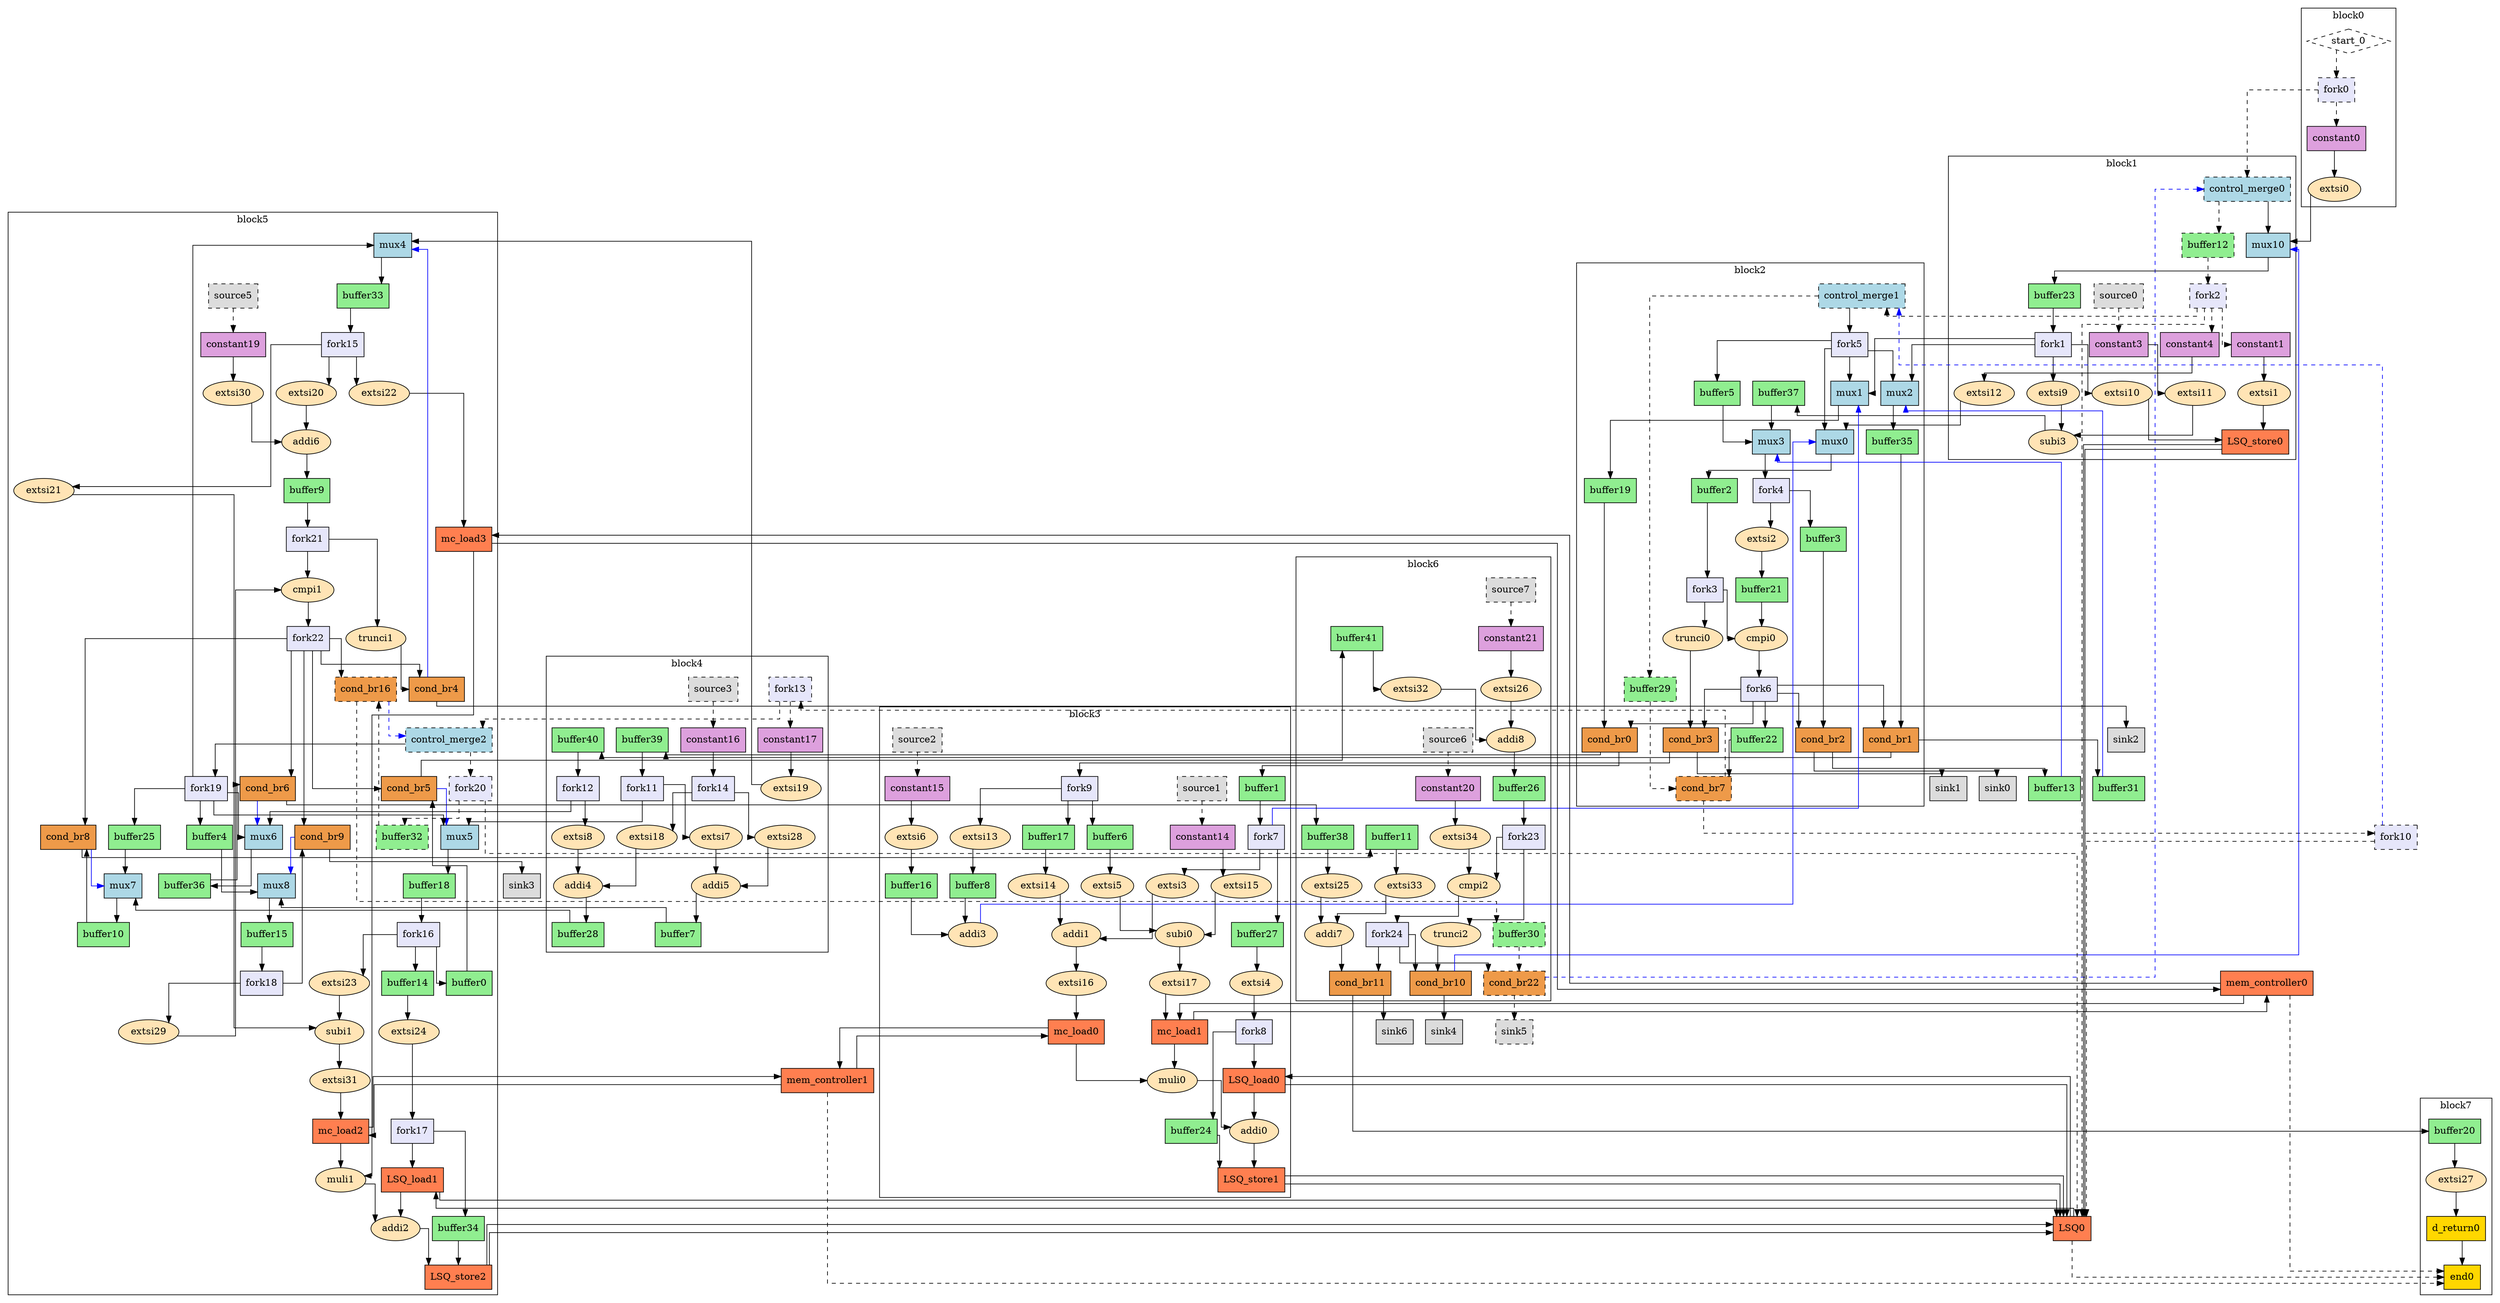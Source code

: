 digraph G {
	graph [bb="0,0,3289,1932",
		compound=true,
		splines=ortho
	];
	node [label="\N"];
	subgraph cluster0 {
		graph [bb="2975,1627,3093,1924",
			label=block0,
			lheight=0.23,
			lp="3034,1911.8",
			lwidth=0.51
		];
		start_0	[bbID=1,
			control=true,
			height=0.5,
			in="in1:0",
			label=start_0,
			mlir_op="handshake.arg",
			out="out1:0",
			pos="3034,1873.5",
			shape=diamond,
			style=dashed,
			type=Entry,
			width=1.4141];
		fork0	[bbID=1,
			delay="0.000 0.100 0.100 100.000 100.000 100.000 100.000 100.000",
			fillcolor=lavender,
			height=0.5,
			in="in1:0",
			label=fork0,
			mlir_op="handshake.fork",
			out="out1:0 out2:0",
			pos="3017,1801.5",
			shape=box,
			style="filled, dashed",
			type=Fork,
			width=0.75];
		start_0 -> fork0	[from=out1,
			pos="e,3017,1819.7 3017,1861.3 3017,1861.3 3017,1831.2 3017,1831.2",
			style=dashed,
			to=in1];
		constant0	[bbID=1,
			delay="0.000 0.000 0.000 0.000 0.000 0.000 0.000 0.000",
			fillcolor=plum,
			height=0.5,
			in="in1:1",
			label=constant0,
			mlir_op="handshake.constant",
			out="out1:1",
			pos="3017,1729.5",
			shape=box,
			style=filled,
			type=Constant,
			value="0x00000000",
			width=0.94097];
		fork0 -> constant0	[from=out2,
			pos="e,3017,1747.9 3017,1783.3 3017,1783.3 3017,1759.4 3017,1759.4",
			style=dashed,
			to=in1];
		extsi0	[II=1,
			bbID=1,
			delay="0.672 0.672 1.397 1.397 100.000 100.000 100.000 100.000",
			fillcolor=moccasin,
			height=0.5,
			in="in1:1",
			label=extsi0,
			latency=0,
			mlir_op="arith.extsi",
			op=sext_op,
			out="out1:8",
			pos="3016,1653",
			shape=oval,
			style=filled,
			type=Operator,
			width=0.91462];
		constant0 -> extsi0	[from=out1,
			pos="e,3016,1671.3 3016,1711.4 3016,1711.4 3016,1682.8 3016,1682.8",
			to=in1];
	}
	subgraph cluster7 {
		graph [bb="3189,8,3281,300.5",
			label=block7,
			lheight=0.23,
			lp="3235,288.25",
			lwidth=0.51
		];
		buffer20	[bbID=8,
			delay="0.000 0.000 0.000 0.000 0.000 0.000 0.000 0.000",
			fillcolor=lightgreen,
			height=0.5,
			in="in1:10",
			label=buffer20,
			mlir_op="handshake.buffer",
			out="out1:10",
			pos="3232,250",
			shape=box,
			slots=1,
			style=filled,
			transparent=false,
			type=Buffer,
			width=0.86806];
		extsi27	[II=1,
			bbID=8,
			delay="0.672 0.672 1.397 1.397 100.000 100.000 100.000 100.000",
			fillcolor=moccasin,
			height=0.5,
			in="in1:10",
			label=extsi27,
			latency=0,
			mlir_op="arith.extsi",
			op=sext_op,
			out="out1:32",
			pos="3235,178",
			shape=oval,
			style=filled,
			type=Operator,
			width=1.0426];
		buffer20 -> extsi27	[from=out1,
			pos="e,3232,196.41 3232,231.83 3232,231.83 3232,207.93 3232,207.93",
			to=in1];
		d_return0	[II=1,
			bbID=8,
			delay="1.412 1.397 0.000 100.000 100.000 100.000 100.000 100.000",
			fillcolor=gold,
			height=0.5,
			in="in1:32",
			label=d_return0,
			latency=0,
			mlir_op="handshake.d_return",
			op=ret_op,
			out="out1:32",
			pos="3237,106",
			shape=box,
			style=filled,
			type=Operator,
			width=0.95139];
		extsi27 -> d_return0	[from=out1,
			pos="e,3237,124.41 3237,159.83 3237,159.83 3237,135.93 3237,135.93",
			to=in1];
		end0	[bbID=8,
			delay="1.397 0.000 1.397 1.409 100.000 100.000 100.000 100.000",
			fillcolor=gold,
			height=0.5,
			in="in1:0*e in2:0*e in3:0*e in4:32",
			label=end0,
			mlir_op="handshake.end",
			out="out1:32",
			pos="3242,34",
			shape=box,
			style=filled,
			type=Exit,
			width=0.75];
		d_return0 -> end0	[from=out1,
			pos="e,3242,52.413 3242,87.831 3242,87.831 3242,63.927 3242,63.927",
			to=in4];
	}
	subgraph cluster2 {
		graph [bb="2046,732.5,2487,1542.5",
			label=block2,
			lheight=0.23,
			lp="2266.5,1530.2",
			lwidth=0.51
		];
		mux0	[bbID=3,
			delay="1.412 1.397 0.000 1.412 1.397 1.412 100.000 100.000",
			fillcolor=lightblue,
			height=0.5,
			in="in1?:1 in2:10 in3:10",
			label=mux0,
			mlir_op="handshake.mux",
			out="out1:10",
			pos="2372,1276",
			shape=box,
			style=filled,
			type=Mux,
			width=0.75];
		buffer2	[bbID=3,
			delay="0.000 0.000 0.000 0.000 0.000 0.000 0.000 0.000",
			fillcolor=lightgreen,
			height=0.5,
			in="in1:10",
			label=buffer2,
			mlir_op="handshake.buffer",
			out="out1:10",
			pos="2208,1204",
			shape=box,
			slots=1,
			style=filled,
			transparent=false,
			type=Buffer,
			width=0.77431];
		mux0 -> buffer2	[from=out1,
			pos="e,2198.4,1222.5 2366.4,1257.9 2366.4,1246.6 2366.4,1234 2366.4,1234 2366.4,1234 2198.4,1234 2198.4,1234 2198.4,1234 2198.4,1232.8 \
2198.4,1232.8",
			to=in1];
		fork3	[bbID=3,
			delay="0.000 0.100 0.100 100.000 100.000 100.000 100.000 100.000",
			fillcolor=lavender,
			height=0.5,
			in="in1:10",
			label=fork3,
			mlir_op="handshake.fork",
			out="out1:10 out2:10",
			pos="2207,1055.5",
			shape=box,
			style=filled,
			type=Fork,
			width=0.75];
		buffer2 -> fork3	[from=out1,
			pos="e,2207.1,1073.9 2207.1,1185.8 2207.1,1185.8 2207.1,1085.4 2207.1,1085.4",
			to=in1];
		trunci0	[II=1,
			bbID=3,
			delay="0.000 0.000 0.000 0.000 0.000 0.000 0.000 0.000",
			fillcolor=moccasin,
			height=0.5,
			in="in1:10",
			label=trunci0,
			latency=0,
			mlir_op="arith.trunci",
			op=trunc_op,
			out="out1:9",
			pos="2194,983.5",
			shape=oval,
			style=filled,
			type=Operator,
			width=1.0284];
		fork3 -> trunci0	[from=out1,
			pos="e,2197,1001.9 2197,1037.3 2197,1037.3 2197,1013.4 2197,1013.4",
			to=in1];
		cmpi0	[II=1,
			bbID=3,
			delay="1.808 1.397 1.400 1.409 100.000 100.000 100.000 100.000",
			fillcolor=moccasin,
			height=0.5,
			in="in1:10 in2:10",
			label=cmpi0,
			latency=0,
			mlir_op="arith.cmpi<",
			op=icmp_ult_op,
			out="out1:1",
			pos="2283,983.5",
			shape=oval,
			style=filled,
			type=Operator,
			width=0.95727];
		fork3 -> cmpi0	[from=out2,
			pos="e,2272.6,1000.8 2214,1037.2 2214,1028.1 2214,1019 2214,1019 2214,1019 2272.6,1019 2272.6,1019 2272.6,1019 2272.6,1012.3 2272.6,1012.3",
			to=in1];
		cond_br3	[bbID=3,
			delay="0.000 1.409 1.411 1.412 1.400 1.412 100.000 100.000",
			fillcolor=tan2,
			height=0.5,
			in="in1:9 in2?:1",
			label=cond_br3,
			mlir_op="handshake.cond_br",
			out="out1+:9 out2-:9",
			pos="2194,830.5",
			shape=box,
			style=filled,
			type=Branch,
			width=0.93056];
		trunci0 -> cond_br3	[from=out1,
			pos="e,2189.3,848.63 2189.3,965.35 2189.3,965.35 2189.3,860.14 2189.3,860.14",
			to=in1];
		fork6	[bbID=3,
			delay="0.000 0.100 0.100 100.000 100.000 100.000 100.000 100.000",
			fillcolor=lavender,
			height=0.5,
			in="in1:1",
			label=fork6,
			mlir_op="handshake.fork",
			out="out1:1 out2:1 out3:1 out4:1 out5:1",
			pos="2280,907",
			shape=box,
			style=filled,
			type=Fork,
			width=0.75];
		cmpi0 -> fork6	[from=out1,
			pos="e,2280,925.26 2280,965.37 2280,965.37 2280,936.78 2280,936.78",
			to=in1];
		mux1	[bbID=3,
			delay="1.412 1.397 0.000 1.412 1.397 1.412 100.000 100.000",
			fillcolor=lightblue,
			height=0.5,
			in="in1?:1 in2:8 in3:8",
			label=mux1,
			mlir_op="handshake.mux",
			out="out1:8",
			pos="2380,1348",
			shape=box,
			style=filled,
			type=Mux,
			width=0.75];
		buffer19	[bbID=3,
			delay="0.000 0.000 0.000 0.000 0.000 0.000 0.000 0.000",
			fillcolor=lightgreen,
			height=0.5,
			in="in1:8",
			label=buffer19,
			mlir_op="handshake.buffer",
			out="out1:8",
			pos="2088,1204",
			shape=box,
			slots=1,
			style=filled,
			transparent=false,
			type=Buffer,
			width=0.86806];
		mux1 -> buffer19	[from=out1,
			pos="e,2088,1222.1 2368.3,1329.9 2368.3,1319.3 2368.3,1308 2368.3,1308 2368.3,1308 2088,1308 2088,1308 2088,1308 2088,1233.6 2088,1233.6",
			to=in1];
		cond_br0	[bbID=3,
			delay="0.000 1.409 1.411 1.412 1.400 1.412 100.000 100.000",
			fillcolor=tan2,
			height=0.5,
			in="in1:8 in2?:1",
			label=cond_br0,
			mlir_op="handshake.cond_br",
			out="out1+:8 out2-:8",
			pos="2088,830.5",
			shape=box,
			style=filled,
			type=Branch,
			width=0.93056];
		buffer19 -> cond_br0	[from=out1,
			pos="e,2073.7,848.73 2073.7,1185.7 2073.7,1185.7 2073.7,860.25 2073.7,860.25",
			to=in1];
		mux2	[bbID=3,
			delay="1.412 1.397 0.000 1.412 1.397 1.412 100.000 100.000",
			fillcolor=lightblue,
			height=0.5,
			in="in1?:1 in2:8 in3:8",
			label=mux2,
			mlir_op="handshake.mux",
			out="out1:8",
			pos="2452,1348",
			shape=box,
			style=filled,
			type=Mux,
			width=0.75];
		buffer35	[bbID=3,
			delay="0.000 0.000 0.000 0.000 0.000 0.000 0.000 0.000",
			fillcolor=lightgreen,
			height=0.5,
			in="in1:8",
			label=buffer35,
			mlir_op="handshake.buffer",
			out="out1:8",
			pos="2448,1276",
			shape=box,
			slots=1,
			style=filled,
			transparent=false,
			type=Buffer,
			width=0.86806];
		mux2 -> buffer35	[from=out1,
			pos="e,2443,1294.4 2443,1329.8 2443,1329.8 2443,1305.9 2443,1305.9",
			to=in1];
		cond_br1	[bbID=3,
			delay="0.000 1.409 1.411 1.412 1.400 1.412 100.000 100.000",
			fillcolor=tan2,
			height=0.5,
			in="in1:8 in2?:1",
			label=cond_br1,
			mlir_op="handshake.cond_br",
			out="out1+:8 out2-:8",
			pos="2445,830.5",
			shape=box,
			style=filled,
			type=Branch,
			width=0.93056];
		buffer35 -> cond_br1	[from=out1,
			pos="e,2447.6,848.7 2447.6,1257.7 2447.6,1257.7 2447.6,860.21 2447.6,860.21",
			to=in1];
		buffer5	[bbID=3,
			delay="0.000 0.000 0.000 0.000 0.000 0.000 0.000 0.000",
			fillcolor=lightgreen,
			height=0.5,
			in="in1:1",
			label=buffer5,
			mlir_op="handshake.buffer",
			out="out1:1",
			pos="2207,1348",
			shape=box,
			slots=1,
			style=filled,
			transparent=true,
			type=Buffer,
			width=0.77431];
		mux3	[bbID=3,
			delay="1.412 1.397 0.000 1.412 1.397 1.412 100.000 100.000",
			fillcolor=lightblue,
			height=0.5,
			in="in1?:1 in2:9 in3:9",
			label=mux3,
			mlir_op="handshake.mux",
			out="out1:9",
			pos="2280,1276",
			shape=box,
			style=filled,
			type=Mux,
			width=0.75];
		buffer5 -> mux3	[from=out1,
			pos="e,2252.8,1276 2216.6,1329.8 2216.6,1308.5 2216.6,1276 2216.6,1276 2216.6,1276 2241.2,1276 2241.2,1276",
			to=in1];
		fork4	[bbID=3,
			delay="0.000 0.100 0.100 100.000 100.000 100.000 100.000 100.000",
			fillcolor=lavender,
			height=0.5,
			in="in1:9",
			label=fork4,
			mlir_op="handshake.fork",
			out="out1:9 out2:9",
			pos="2281,1204",
			shape=box,
			style=filled,
			type=Fork,
			width=0.75];
		mux3 -> fork4	[from=out1,
			pos="e,2271.7,1222.4 2271.7,1257.8 2271.7,1257.8 2271.7,1233.9 2271.7,1233.9",
			to=in1];
		buffer37	[bbID=3,
			delay="0.000 0.000 0.000 0.000 0.000 0.000 0.000 0.000",
			fillcolor=lightgreen,
			height=0.5,
			in="in1:9",
			label=buffer37,
			mlir_op="handshake.buffer",
			out="out1:9",
			pos="2284,1348",
			shape=box,
			slots=1,
			style=filled,
			transparent=false,
			type=Buffer,
			width=0.86806];
		buffer37 -> mux3	[from=out1,
			pos="e,2271,1294.4 2271,1329.8 2271,1329.8 2271,1305.9 2271,1305.9",
			to=in3];
		extsi2	[II=1,
			bbID=3,
			delay="0.672 0.672 1.397 1.397 100.000 100.000 100.000 100.000",
			fillcolor=moccasin,
			height=0.5,
			in="in1:9",
			label=extsi2,
			latency=0,
			mlir_op="arith.extsi",
			op=sext_op,
			out="out1:10",
			pos="2281,1132",
			shape=oval,
			style=filled,
			type=Operator,
			width=0.91462];
		fork4 -> extsi2	[from=out1,
			pos="e,2281,1150.4 2281,1185.8 2281,1185.8 2281,1161.9 2281,1161.9",
			to=in1];
		buffer3	[bbID=3,
			delay="0.000 0.000 0.000 0.000 0.000 0.000 0.000 0.000",
			fillcolor=lightgreen,
			height=0.5,
			in="in1:9",
			label=buffer3,
			mlir_op="handshake.buffer",
			out="out1:9",
			pos="2360,1132",
			shape=box,
			slots=1,
			style=filled,
			transparent=false,
			type=Buffer,
			width=0.77431];
		fork4 -> buffer3	[from=out2,
			pos="e,2340.7,1150.2 2308.4,1204 2324.1,1204 2340.7,1204 2340.7,1204 2340.7,1204 2340.7,1161.7 2340.7,1161.7",
			to=in1];
		buffer21	[bbID=3,
			delay="0.000 0.000 0.000 0.000 0.000 0.000 0.000 0.000",
			fillcolor=lightgreen,
			height=0.5,
			in="in1:10",
			label=buffer21,
			mlir_op="handshake.buffer",
			out="out1:10",
			pos="2283,1055.5",
			shape=box,
			slots=1,
			style=filled,
			transparent=false,
			type=Buffer,
			width=0.86806];
		extsi2 -> buffer21	[from=out1,
			pos="e,2282.8,1073.8 2282.8,1113.9 2282.8,1113.9 2282.8,1085.3 2282.8,1085.3",
			to=in1];
		cond_br2	[bbID=3,
			delay="0.000 1.409 1.411 1.412 1.400 1.412 100.000 100.000",
			fillcolor=tan2,
			height=0.5,
			in="in1:9 in2?:1",
			label=cond_br2,
			mlir_op="handshake.cond_br",
			out="out1+:9 out2-:9",
			pos="2360,830.5",
			shape=box,
			style=filled,
			type=Branch,
			width=0.93056];
		buffer3 -> cond_br2	[from=out1,
			pos="e,2369.3,848.67 2369.3,1113.6 2369.3,1113.6 2369.3,860.18 2369.3,860.18",
			to=in1];
		buffer21 -> cmpi0	[from=out1,
			pos="e,2293.4,1000.9 2293.4,1037.3 2293.4,1037.3 2293.4,1012.4 2293.4,1012.4",
			to=in2];
		control_merge1	[bbID=3,
			delay="0.000 1.397 0.000 100.000 100.000 100.000 100.000 100.000",
			fillcolor=lightblue,
			height=0.5,
			in="in1:0 in2:0",
			label=control_merge1,
			mlir_op="handshake.control_merge",
			out="out1:0 out2?:1",
			pos="2403,1492",
			shape=box,
			style="filled, dashed",
			type=CntrlMerge,
			width=1.4201];
		fork5	[bbID=3,
			delay="0.000 0.100 0.100 100.000 100.000 100.000 100.000 100.000",
			fillcolor=lavender,
			height=0.5,
			in="in1:1",
			label=fork5,
			mlir_op="handshake.fork",
			out="out1:1 out2:1 out3:1 out4:1",
			pos="2380,1420",
			shape=box,
			style=filled,
			type=Fork,
			width=0.75];
		control_merge1 -> fork5	[from=out2,
			pos="e,2380,1438.4 2380,1473.8 2380,1473.8 2380,1449.9 2380,1449.9",
			to=in1];
		buffer29	[bbID=3,
			delay="0.000 0.000 0.000 0.000 0.000 0.000 0.000 0.000",
			fillcolor=lightgreen,
			height=0.5,
			in="in1:0",
			label=buffer29,
			mlir_op="handshake.buffer",
			out="out1:0",
			pos="2139,907",
			shape=box,
			slots=2,
			style="filled, dashed",
			transparent=false,
			type=Buffer,
			width=0.86806];
		control_merge1 -> buffer29	[from=out1,
			pos="e,2138.1,925.47 2351.6,1492 2274.6,1492 2138.1,1492 2138.1,1492 2138.1,1492 2138.1,936.99 2138.1,936.99",
			style=dashed,
			to=in1];
		fork5 -> mux0	[from=out1,
			pos="e,2344.7,1270 2352.6,1414 2343.9,1414 2336.4,1414 2336.4,1414 2336.4,1414 2336.4,1270 2336.4,1270 2336.4,1270 2337.2,1270 2337.2,\
1270",
			to=in1];
		fork5 -> mux1	[from=out3,
			pos="e,2380,1366.4 2380,1401.8 2380,1401.8 2380,1377.9 2380,1377.9",
			to=in1];
		fork5 -> mux2	[from=out2,
			pos="e,2446.8,1366.2 2407.2,1411 2425.7,1411 2446.8,1411 2446.8,1411 2446.8,1411 2446.8,1377.7 2446.8,1377.7",
			to=in1];
		fork5 -> buffer5	[from=out4,
			pos="e,2207,1366.5 2352.6,1426 2303.8,1426 2207,1426 2207,1426 2207,1426 2207,1378 2207,1378",
			to=in1];
		cond_br7	[bbID=3,
			delay="0.000 1.409 1.411 1.412 1.400 1.412 100.000 100.000",
			fillcolor=tan2,
			height=0.5,
			in="in1:0 in2?:1",
			label=cond_br7,
			mlir_op="handshake.cond_br",
			out="out1+:0 out2-:0",
			pos="2209,758.5",
			shape=box,
			style="filled, dashed",
			type=Branch,
			width=0.93056];
		buffer29 -> cond_br7	[from=out1,
			pos="e,2175,758 2141,888.73 2141,848.94 2141,758 2141,758 2141,758 2163.5,758 2163.5,758",
			style=dashed,
			to=in1];
		fork6 -> cond_br3	[from=out1,
			pos="e,2208.4,848.63 2252.5,907 2232.3,907 2208.4,907 2208.4,907 2208.4,907 2208.4,860.14 2208.4,860.14",
			to=in2];
		fork6 -> cond_br0	[from=out4,
			pos="e,2114.6,848.82 2271,888.52 2271,873.57 2271,855 2271,855 2271,855 2114.6,855 2114.6,855 2114.6,855 2114.6,854.38 2114.6,854.38",
			to=in2];
		fork6 -> cond_br1	[from=out5,
			pos="e,2432.2,848.81 2307.2,913 2351,913 2432.2,913 2432.2,913 2432.2,913 2432.2,860.32 2432.2,860.32",
			to=in2];
		fork6 -> cond_br2	[from=out3,
			pos="e,2350.7,848.66 2307.1,901 2327.1,901 2350.7,901 2350.7,901 2350.7,901 2350.7,860.17 2350.7,860.17",
			to=in2];
		buffer22	[bbID=3,
			delay="0.000 0.000 0.000 0.000 0.000 0.000 0.000 0.000",
			fillcolor=lightgreen,
			height=0.5,
			in="in1:1",
			label=buffer22,
			mlir_op="handshake.buffer",
			out="out1:1",
			pos="2277,830.5",
			shape=box,
			slots=1,
			style=filled,
			transparent=false,
			type=Buffer,
			width=0.86806];
		fork6 -> buffer22	[from=out2,
			pos="e,2289,848.76 2289,888.87 2289,888.87 2289,860.28 2289,860.28",
			to=in1];
		buffer22 -> cond_br7	[from=out1,
			pos="e,2243,758 2277,812.21 2277,790.73 2277,758 2277,758 2277,758 2254.5,758 2254.5,758",
			to=in2];
	}
	subgraph cluster4 {
		graph [bb="725,516.5,1076,957.5",
			label=block4,
			lheight=0.23,
			lp="900.5,945.25",
			lwidth=0.51
		];
		buffer39	[bbID=5,
			delay="0.000 0.000 0.000 0.000 0.000 0.000 0.000 0.000",
			fillcolor=lightgreen,
			height=0.5,
			in="in1:8",
			label=buffer39,
			mlir_op="handshake.buffer",
			out="out1:8",
			pos="849,830.5",
			shape=box,
			slots=1,
			style=filled,
			transparent=false,
			type=Buffer,
			width=0.86806];
		fork11	[bbID=5,
			delay="0.000 0.100 0.100 100.000 100.000 100.000 100.000 100.000",
			fillcolor=lavender,
			height=0.5,
			in="in1:8",
			label=fork11,
			mlir_op="handshake.fork",
			out="out1:8 out2:8",
			pos="849,758.5",
			shape=box,
			style=filled,
			type=Fork,
			width=0.75];
		buffer39 -> fork11	[from=out1,
			pos="e,849,776.91 849,812.33 849,812.33 849,788.43 849,788.43",
			to=in1];
		extsi7	[II=1,
			bbID=5,
			delay="0.672 0.672 1.397 1.397 100.000 100.000 100.000 100.000",
			fillcolor=moccasin,
			height=0.5,
			in="in1:8",
			label=extsi7,
			latency=0,
			mlir_op="arith.extsi",
			op=sext_op,
			out="out1:9",
			pos="942,686.5",
			shape=oval,
			style=filled,
			type=Operator,
			width=0.91462];
		fork11 -> extsi7	[from=out2,
			pos="e,908.7,686 876.37,764 886.31,764 895.14,764 895.14,764 895.14,764 895.14,686 895.14,686 895.14,686 897.18,686 897.18,686",
			to=in1];
		addi5	[II=1,
			bbID=5,
			delay="2.047 1.397 1.400 1.409 100.000 100.000 100.000 100.000",
			fillcolor=moccasin,
			height=0.5,
			in="in1:9 in2:9",
			label=addi5,
			latency=0,
			mlir_op="arith.addi",
			op=add_op,
			out="out1:9",
			pos="942,614.5",
			shape=oval,
			style=filled,
			type=Operator,
			width=0.87197];
		extsi7 -> addi5	[from=out1,
			pos="e,942,632.91 942,668.33 942,668.33 942,644.43 942,644.43",
			to=in1];
		buffer7	[bbID=5,
			delay="0.000 0.000 0.000 0.000 0.000 0.000 0.000 0.000",
			fillcolor=lightgreen,
			height=0.5,
			in="in1:9",
			label=buffer7,
			mlir_op="handshake.buffer",
			out="out1:9",
			pos="892,542.5",
			shape=box,
			slots=1,
			style=filled,
			transparent=false,
			type=Buffer,
			width=0.77431];
		addi5 -> buffer7	[from=out1,
			pos="e,915.24,560.75 915.24,604.49 915.24,604.49 915.24,572.26 915.24,572.26",
			to=in1];
		buffer40	[bbID=5,
			delay="0.000 0.000 0.000 0.000 0.000 0.000 0.000 0.000",
			fillcolor=lightgreen,
			height=0.5,
			in="in1:8",
			label=buffer40,
			mlir_op="handshake.buffer",
			out="out1:8",
			pos="767,830.5",
			shape=box,
			slots=1,
			style=filled,
			transparent=false,
			type=Buffer,
			width=0.86806];
		fork12	[bbID=5,
			delay="0.000 0.100 0.100 100.000 100.000 100.000 100.000 100.000",
			fillcolor=lavender,
			height=0.5,
			in="in1:8",
			label=fork12,
			mlir_op="handshake.fork",
			out="out1:8 out2:8",
			pos="766,758.5",
			shape=box,
			style=filled,
			type=Fork,
			width=0.75];
		buffer40 -> fork12	[from=out1,
			pos="e,766,776.91 766,812.33 766,812.33 766,788.43 766,788.43",
			to=in1];
		extsi8	[II=1,
			bbID=5,
			delay="0.672 0.672 1.397 1.397 100.000 100.000 100.000 100.000",
			fillcolor=moccasin,
			height=0.5,
			in="in1:8",
			label=extsi8,
			latency=0,
			mlir_op="arith.extsi",
			op=sext_op,
			out="out1:9",
			pos="766,686.5",
			shape=oval,
			style=filled,
			type=Operator,
			width=0.91462];
		fork12 -> extsi8	[from=out2,
			pos="e,775,703.92 775,740.33 775,740.33 775,715.43 775,715.43",
			to=in1];
		addi4	[II=1,
			bbID=5,
			delay="2.047 1.397 1.400 1.409 100.000 100.000 100.000 100.000",
			fillcolor=moccasin,
			height=0.5,
			in="in1:9 in2:9",
			label=addi4,
			latency=0,
			mlir_op="arith.addi",
			op=add_op,
			out="out1:9",
			pos="766,614.5",
			shape=oval,
			style=filled,
			type=Operator,
			width=0.87197];
		extsi8 -> addi4	[from=out1,
			pos="e,766,632.91 766,668.33 766,668.33 766,644.43 766,644.43",
			to=in1];
		buffer28	[bbID=5,
			delay="0.000 0.000 0.000 0.000 0.000 0.000 0.000 0.000",
			fillcolor=lightgreen,
			height=0.5,
			in="in1:9",
			label=buffer28,
			mlir_op="handshake.buffer",
			out="out1:9",
			pos="765,542.5",
			shape=box,
			slots=1,
			style=filled,
			transparent=false,
			type=Buffer,
			width=0.86806];
		addi4 -> buffer28	[from=out1,
			pos="e,775.7,560.77 775.7,597.07 775.7,597.07 775.7,572.29 775.7,572.29",
			to=in1];
		fork13	[bbID=5,
			delay="0.000 0.100 0.100 100.000 100.000 100.000 100.000 100.000",
			fillcolor=lavender,
			height=0.5,
			in="in1:0",
			label=fork13,
			mlir_op="handshake.fork",
			out="out1:0 out2:0",
			pos="1029,907",
			shape=box,
			style="filled, dashed",
			type=Fork,
			width=0.75];
		constant17	[bbID=5,
			delay="0.000 0.000 0.000 0.000 0.000 0.000 0.000 0.000",
			fillcolor=plum,
			height=0.5,
			in="in1:1",
			label=constant17,
			mlir_op="handshake.constant",
			out="out1:1",
			pos="1029,830.5",
			shape=box,
			style=filled,
			type=Constant,
			value="0x00000000",
			width=1.0347];
		fork13 -> constant17	[from=out2,
			pos="e,1038,848.76 1038,888.87 1038,888.87 1038,860.28 1038,860.28",
			style=dashed,
			to=in1];
		extsi19	[II=1,
			bbID=5,
			delay="0.672 0.672 1.397 1.397 100.000 100.000 100.000 100.000",
			fillcolor=moccasin,
			height=0.5,
			in="in1:1",
			label=extsi19,
			latency=0,
			mlir_op="arith.extsi",
			op=sext_op,
			out="out1:9",
			pos="1029,758.5",
			shape=oval,
			style=filled,
			type=Operator,
			width=1.0426];
		constant17 -> extsi19	[from=out1,
			pos="e,1029,776.91 1029,812.33 1029,812.33 1029,788.43 1029,788.43",
			to=in1];
		source3	[bbID=5,
			delay="0.000 0.000 0.000 0.000 0.000 0.000 0.000 0.000",
			fillcolor=gainsboro,
			height=0.5,
			label=source3,
			mlir_op="handshake.source",
			out="out1:0",
			pos="936,907",
			shape=box,
			style="filled, dashed",
			type=Source,
			width=0.80556];
		constant16	[bbID=5,
			delay="0.000 0.000 0.000 0.000 0.000 0.000 0.000 0.000",
			fillcolor=plum,
			height=0.5,
			in="in1:2",
			label=constant16,
			mlir_op="handshake.constant",
			out="out1:2",
			pos="936,830.5",
			shape=box,
			style=filled,
			type=Constant,
			value="0x00000001",
			width=1.0347];
		source3 -> constant16	[from=out1,
			pos="e,936,848.76 936,888.87 936,888.87 936,860.28 936,860.28",
			style=dashed,
			to=in1];
		fork14	[bbID=5,
			delay="0.000 0.100 0.100 100.000 100.000 100.000 100.000 100.000",
			fillcolor=lavender,
			height=0.5,
			in="in1:2",
			label=fork14,
			mlir_op="handshake.fork",
			out="out1:2 out2:2",
			pos="936,758.5",
			shape=box,
			style=filled,
			type=Fork,
			width=0.75];
		constant16 -> fork14	[from=out1,
			pos="e,936,776.91 936,812.33 936,812.33 936,788.43 936,788.43",
			to=in1];
		extsi18	[II=1,
			bbID=5,
			delay="0.672 0.672 1.397 1.397 100.000 100.000 100.000 100.000",
			fillcolor=moccasin,
			height=0.5,
			in="in1:2",
			label=extsi18,
			latency=0,
			mlir_op="arith.extsi",
			op=sext_op,
			out="out1:9",
			pos="854,686.5",
			shape=oval,
			style=filled,
			type=Operator,
			width=1.0426];
		fork14 -> extsi18	[from=out1,
			pos="e,885.89,696.45 908.6,752 896.9,752 885.89,752 885.89,752 885.89,752 885.89,707.96 885.89,707.96",
			to=in1];
		extsi28	[II=1,
			bbID=5,
			delay="0.672 0.672 1.397 1.397 100.000 100.000 100.000 100.000",
			fillcolor=moccasin,
			height=0.5,
			in="in1:2",
			label=extsi28,
			latency=0,
			mlir_op="arith.extsi",
			op=sext_op,
			out="out1:9",
			pos="1030,686.5",
			shape=oval,
			style=filled,
			type=Operator,
			width=1.0426];
		fork14 -> extsi28	[from=out2,
			pos="e,992.18,686 963.39,752 972.53,752 980.44,752 980.44,752 980.44,752 980.44,686 980.44,686 980.44,686 981.61,686 981.61,686",
			to=in1];
		extsi18 -> addi4	[from=out1,
			pos="e,797.51,614 840.3,669.32 840.3,647.88 840.3,614 840.3,614 840.3,614 809.02,614 809.02,614",
			to=in2];
		extsi28 -> addi5	[from=out1,
			pos="e,973.77,614 1012.1,670.41 1012.1,649.05 1012.1,614 1012.1,614 1012.1,614 985.29,614 985.29,614",
			to=in2];
	}
	subgraph cluster6 {
		graph [bb="1683,444.5,2008,1106",
			label=block6,
			lheight=0.23,
			lp="1845.5,1093.8",
			lwidth=0.51
		];
		buffer41	[bbID=7,
			delay="0.000 0.000 0.000 0.000 0.000 0.000 0.000 0.000",
			fillcolor=lightgreen,
			height=0.5,
			in="in1:8",
			label=buffer41,
			mlir_op="handshake.buffer",
			out="out1:8",
			pos="1760,983.5",
			shape=box,
			slots=1,
			style=filled,
			transparent=false,
			type=Buffer,
			width=0.86806];
		extsi32	[II=1,
			bbID=7,
			delay="0.672 0.672 1.397 1.397 100.000 100.000 100.000 100.000",
			fillcolor=moccasin,
			height=0.5,
			in="in1:8",
			label=extsi32,
			latency=0,
			mlir_op="arith.extsi",
			op=sext_op,
			out="out1:9",
			pos="1832,907",
			shape=oval,
			style=filled,
			type=Operator,
			width=1.0426];
		buffer41 -> extsi32	[from=out1,
			pos="e,1796.2,913 1784.8,965.34 1784.8,944.46 1784.8,913 1784.8,913 1784.8,913 1785.9,913 1785.9,913",
			to=in1];
		addi8	[II=1,
			bbID=7,
			delay="2.047 1.397 1.400 1.409 100.000 100.000 100.000 100.000",
			fillcolor=moccasin,
			height=0.5,
			in="in1:9 in2:9",
			label=addi8,
			latency=0,
			mlir_op="arith.addi",
			op=add_op,
			out="out1:9",
			pos="1961,830.5",
			shape=oval,
			style=filled,
			type=Operator,
			width=0.87197];
		extsi32 -> addi8	[from=out1,
			pos="e,1929.1,830 1869.7,907 1891.7,907 1915.1,907 1915.1,907 1915.1,907 1915.1,830 1915.1,830 1915.1,830 1917.6,830 1917.6,830",
			to=in1];
		buffer26	[bbID=7,
			delay="0.000 0.000 0.000 0.000 0.000 0.000 0.000 0.000",
			fillcolor=lightgreen,
			height=0.5,
			in="in1:9",
			label=buffer26,
			mlir_op="handshake.buffer",
			out="out1:9",
			pos="1969,758.5",
			shape=box,
			slots=1,
			style=filled,
			transparent=false,
			type=Buffer,
			width=0.86806];
		addi8 -> buffer26	[from=out1,
			pos="e,1965.1,776.91 1965.1,812.33 1965.1,812.33 1965.1,788.43 1965.1,788.43",
			to=in1];
		buffer38	[bbID=7,
			delay="0.000 0.000 0.000 0.000 0.000 0.000 0.000 0.000",
			fillcolor=lightgreen,
			height=0.5,
			in="in1:8",
			label=buffer38,
			mlir_op="handshake.buffer",
			out="out1:8",
			pos="1722,686.5",
			shape=box,
			slots=1,
			style=filled,
			transparent=false,
			type=Buffer,
			width=0.86806];
		extsi25	[II=1,
			bbID=7,
			delay="0.672 0.672 1.397 1.397 100.000 100.000 100.000 100.000",
			fillcolor=moccasin,
			height=0.5,
			in="in1:8",
			label=extsi25,
			latency=0,
			mlir_op="arith.extsi",
			op=sext_op,
			out="out1:10",
			pos="1729,614.5",
			shape=oval,
			style=filled,
			type=Operator,
			width=1.0426];
		buffer38 -> extsi25	[from=out1,
			pos="e,1722.4,632.41 1722.4,668.33 1722.4,668.33 1722.4,643.93 1722.4,643.93",
			to=in1];
		addi7	[II=1,
			bbID=7,
			delay="2.047 1.397 1.400 1.409 100.000 100.000 100.000 100.000",
			fillcolor=moccasin,
			height=0.5,
			in="in1:10 in2:10",
			label=addi7,
			latency=0,
			mlir_op="arith.addi",
			op=add_op,
			out="out1:10",
			pos="1725,542.5",
			shape=oval,
			style=filled,
			type=Operator,
			width=0.87197];
		extsi25 -> addi7	[from=out1,
			pos="e,1714.5,559.94 1714.5,597.44 1714.5,597.44 1714.5,571.45 1714.5,571.45",
			to=in2];
		cond_br11	[bbID=7,
			delay="0.000 1.409 1.411 1.412 1.400 1.412 100.000 100.000",
			fillcolor=tan2,
			height=0.5,
			in="in1:10 in2?:1",
			label=cond_br11,
			mlir_op="handshake.cond_br",
			out="out1+:10 out2-:10",
			pos="1775,470.5",
			shape=box,
			style=filled,
			type=Branch,
			width=1.0243];
		addi7 -> cond_br11	[from=out1,
			pos="e,1747.3,488.77 1747.3,529.29 1747.3,529.29 1747.3,500.29 1747.3,500.29",
			to=in1];
		buffer11	[bbID=7,
			delay="0.000 0.000 0.000 0.000 0.000 0.000 0.000 0.000",
			fillcolor=lightgreen,
			height=0.5,
			in="in1:9",
			label=buffer11,
			mlir_op="handshake.buffer",
			out="out1:9",
			pos="1803,686.5",
			shape=box,
			slots=1,
			style=filled,
			transparent=false,
			type=Buffer,
			width=0.86806];
		extsi33	[II=1,
			bbID=7,
			delay="0.672 0.672 1.397 1.397 100.000 100.000 100.000 100.000",
			fillcolor=moccasin,
			height=0.5,
			in="in1:9",
			label=extsi33,
			latency=0,
			mlir_op="arith.extsi",
			op=sext_op,
			out="out1:10",
			pos="1822,614.5",
			shape=oval,
			style=filled,
			type=Operator,
			width=1.0426];
		buffer11 -> extsi33	[from=out1,
			pos="e,1809.4,631.92 1809.4,668.33 1809.4,668.33 1809.4,643.43 1809.4,643.43",
			to=in1];
		extsi33 -> addi7	[from=out1,
			pos="e,1735.5,559.72 1799,599.88 1799,588.28 1799,574 1799,574 1799,574 1735.5,574 1735.5,574 1735.5,574 1735.5,571.24 1735.5,571.24",
			to=in1];
		buffer30	[bbID=7,
			delay="0.000 0.000 0.000 0.000 0.000 0.000 0.000 0.000",
			fillcolor=lightgreen,
			height=0.5,
			in="in1:0",
			label=buffer30,
			mlir_op="handshake.buffer",
			out="out1:0",
			pos="1969,542.5",
			shape=box,
			slots=1,
			style="filled, dashed",
			transparent=false,
			type=Buffer,
			width=0.86806];
		cond_br22	[bbID=7,
			delay="0.000 1.409 1.411 1.412 1.400 1.412 100.000 100.000",
			fillcolor=tan2,
			height=0.5,
			in="in1:0 in2?:1",
			label=cond_br22,
			mlir_op="handshake.cond_br",
			out="out1+:0 out2-:0",
			pos="1963,470.5",
			shape=box,
			style="filled, dashed",
			type=Branch,
			width=1.0243];
		buffer30 -> cond_br22	[from=out1,
			pos="e,1968.8,488.91 1968.8,524.33 1968.8,524.33 1968.8,500.43 1968.8,500.43",
			style=dashed,
			to=in1];
		source6	[bbID=7,
			delay="0.000 0.000 0.000 0.000 0.000 0.000 0.000 0.000",
			fillcolor=gainsboro,
			height=0.5,
			label=source6,
			mlir_op="handshake.source",
			out="out1:0",
			pos="1882,830.5",
			shape=box,
			style="filled, dashed",
			type=Source,
			width=0.80556];
		constant20	[bbID=7,
			delay="0.000 0.000 0.000 0.000 0.000 0.000 0.000 0.000",
			fillcolor=plum,
			height=0.5,
			in="in1:8",
			label=constant20,
			mlir_op="handshake.constant",
			out="out1:8",
			pos="1882,758.5",
			shape=box,
			style=filled,
			type=Constant,
			value="0x00000064",
			width=1.0347];
		source6 -> constant20	[from=out1,
			pos="e,1882,776.91 1882,812.33 1882,812.33 1882,788.43 1882,788.43",
			style=dashed,
			to=in1];
		extsi34	[II=1,
			bbID=7,
			delay="0.672 0.672 1.397 1.397 100.000 100.000 100.000 100.000",
			fillcolor=moccasin,
			height=0.5,
			in="in1:8",
			label=extsi34,
			latency=0,
			mlir_op="arith.extsi",
			op=sext_op,
			out="out1:9",
			pos="1890,686.5",
			shape=oval,
			style=filled,
			type=Operator,
			width=1.0426];
		constant20 -> extsi34	[from=out1,
			pos="e,1885.9,704.41 1885.9,740.33 1885.9,740.33 1885.9,715.93 1885.9,715.93",
			to=in1];
		cmpi2	[II=1,
			bbID=7,
			delay="1.808 1.397 1.400 1.409 100.000 100.000 100.000 100.000",
			fillcolor=moccasin,
			height=0.5,
			in="in1:9 in2:9",
			label=cmpi2,
			latency=0,
			mlir_op="arith.cmpi<",
			op=icmp_ult_op,
			out="out1:1",
			pos="1912,614.5",
			shape=oval,
			style=filled,
			type=Operator,
			width=0.95727];
		extsi34 -> cmpi2	[from=out1,
			pos="e,1902.5,632.27 1902.5,669.07 1902.5,669.07 1902.5,643.78 1902.5,643.78",
			to=in2];
		fork24	[bbID=7,
			delay="0.000 0.100 0.100 100.000 100.000 100.000 100.000 100.000",
			fillcolor=lavender,
			height=0.5,
			in="in1:1",
			label=fork24,
			mlir_op="handshake.fork",
			out="out1:1 out2:1 out3:1",
			pos="1801,542.5",
			shape=box,
			style=filled,
			type=Fork,
			width=0.75];
		cmpi2 -> fork24	[from=out1,
			pos="e,1813.5,560.91 1891.7,599.6 1891.7,586.33 1891.7,569 1891.7,569 1891.7,569 1813.5,569 1813.5,569 1813.5,569 1813.5,568.19 1813.5,\
568.19",
			to=in1];
		source7	[bbID=7,
			delay="0.000 0.000 0.000 0.000 0.000 0.000 0.000 0.000",
			fillcolor=gainsboro,
			height=0.5,
			label=source7,
			mlir_op="handshake.source",
			out="out1:0",
			pos="1961,1055.5",
			shape=box,
			style="filled, dashed",
			type=Source,
			width=0.80556];
		constant21	[bbID=7,
			delay="0.000 0.000 0.000 0.000 0.000 0.000 0.000 0.000",
			fillcolor=plum,
			height=0.5,
			in="in1:2",
			label=constant21,
			mlir_op="handshake.constant",
			out="out1:2",
			pos="1961,983.5",
			shape=box,
			style=filled,
			type=Constant,
			value="0x00000001",
			width=1.0347];
		source7 -> constant21	[from=out1,
			pos="e,1961,1001.9 1961,1037.3 1961,1037.3 1961,1013.4 1961,1013.4",
			style=dashed,
			to=in1];
		extsi26	[II=1,
			bbID=7,
			delay="0.672 0.672 1.397 1.397 100.000 100.000 100.000 100.000",
			fillcolor=moccasin,
			height=0.5,
			in="in1:2",
			label=extsi26,
			latency=0,
			mlir_op="arith.extsi",
			op=sext_op,
			out="out1:9",
			pos="1961,907",
			shape=oval,
			style=filled,
			type=Operator,
			width=1.0426];
		constant21 -> extsi26	[from=out1,
			pos="e,1961,925.26 1961,965.37 1961,965.37 1961,936.78 1961,936.78",
			to=in1];
		extsi26 -> addi8	[from=out1,
			pos="e,1961,848.76 1961,888.87 1961,888.87 1961,860.28 1961,860.28",
			to=in2];
		fork23	[bbID=7,
			delay="0.000 0.100 0.100 100.000 100.000 100.000 100.000 100.000",
			fillcolor=lavender,
			height=0.5,
			in="in1:9",
			label=fork23,
			mlir_op="handshake.fork",
			out="out1:9 out2:9",
			pos="1973,686.5",
			shape=box,
			style=filled,
			type=Fork,
			width=0.75];
		buffer26 -> fork23	[from=out1,
			pos="e,1973,704.91 1973,740.33 1973,740.33 1973,716.43 1973,716.43",
			to=in1];
		fork23 -> cmpi2	[from=out2,
			pos="e,1941.9,623.85 1945.7,686 1943.4,686 1941.9,686 1941.9,686 1941.9,686 1941.9,635.36 1941.9,635.36",
			to=in1];
		trunci2	[II=1,
			bbID=7,
			delay="0.000 0.000 0.000 0.000 0.000 0.000 0.000 0.000",
			fillcolor=moccasin,
			height=0.5,
			in="in1:9",
			label=trunci2,
			latency=0,
			mlir_op="arith.trunci",
			op=trunc_op,
			out="out1:8",
			pos="1883,542.5",
			shape=oval,
			style=filled,
			type=Operator,
			width=1.0284];
		fork23 -> trunci2	[from=out1,
			pos="e,1905.9,557.13 1973.2,668.05 1973.2,634.06 1973.2,565 1973.2,565 1973.2,565 1905.9,565 1905.9,565 1905.9,565 1905.9,564.21 1905.9,\
564.21",
			to=in1];
		cond_br10	[bbID=7,
			delay="0.000 1.409 1.411 1.412 1.400 1.412 100.000 100.000",
			fillcolor=tan2,
			height=0.5,
			in="in1:8 in2?:1",
			label=cond_br10,
			mlir_op="handshake.cond_br",
			out="out1+:8 out2-:8",
			pos="1871,470.5",
			shape=box,
			style=filled,
			type=Branch,
			width=1.0243];
		trunci2 -> cond_br10	[from=out1,
			pos="e,1866.6,488.8 1866.6,526.16 1866.6,526.16 1866.6,500.31 1866.6,500.31",
			to=in1];
		fork24 -> cond_br22	[from=out3,
			pos="e,1931.9,488.68 1819.9,524.23 1819.9,512.71 1819.9,500 1819.9,500 1819.9,500 1931.9,500 1931.9,500 1931.9,500 1931.9,498.87 1931.9,\
498.87",
			to=in2];
		fork24 -> cond_br11	[from=out2,
			pos="e,1792.9,488.91 1792.9,524.33 1792.9,524.33 1792.9,500.43 1792.9,500.43",
			to=in2];
		fork24 -> cond_br10	[from=out1,
			pos="e,1840.1,488.91 1828.1,542 1834.8,542 1840.1,542 1840.1,542 1840.1,542 1840.1,500.43 1840.1,500.43",
			to=in2];
	}
	subgraph cluster1 {
		graph [bb="2523,1250,2967,1703.5",
			label=block1,
			lheight=0.23,
			lp="2745,1691.2",
			lwidth=0.51
		];
		mux10	[bbID=2,
			delay="1.412 1.397 0.000 1.412 1.397 1.412 100.000 100.000",
			fillcolor=lightblue,
			height=0.5,
			in="in1?:1 in2:8 in3:8",
			label=mux10,
			mlir_op="handshake.mux",
			out="out1:8",
			pos="2932,1568.5",
			shape=box,
			style=filled,
			type=Mux,
			width=0.75347];
		buffer23	[bbID=2,
			delay="0.000 0.000 0.000 0.000 0.000 0.000 0.000 0.000",
			fillcolor=lightgreen,
			height=0.5,
			in="in1:8",
			label=buffer23,
			mlir_op="handshake.buffer",
			out="out1:8",
			pos="2665,1492",
			shape=box,
			slots=1,
			style=filled,
			transparent=false,
			type=Buffer,
			width=0.86806];
		mux10 -> buffer23	[from=out1,
			pos="e,2665,1510.1 2930.9,1550.2 2930.9,1540.2 2930.9,1530 2930.9,1530 2930.9,1530 2665,1530 2665,1530 2665,1530 2665,1521.6 2665,1521.6",
			to=in1];
		fork1	[bbID=2,
			delay="0.000 0.100 0.100 100.000 100.000 100.000 100.000 100.000",
			fillcolor=lavender,
			height=0.5,
			in="in1:8",
			label=fork1,
			mlir_op="handshake.fork",
			out="out1:8 out2:8 out3:8 out4:8",
			pos="2657,1420",
			shape=box,
			style=filled,
			type=Fork,
			width=0.75];
		buffer23 -> fork1	[from=out1,
			pos="e,2658.9,1438.4 2658.9,1473.8 2658.9,1473.8 2658.9,1449.9 2658.9,1449.9",
			to=in1];
		extsi9	[II=1,
			bbID=2,
			delay="0.672 0.672 1.397 1.397 100.000 100.000 100.000 100.000",
			fillcolor=moccasin,
			height=0.5,
			in="in1:8",
			label=extsi9,
			latency=0,
			mlir_op="arith.extsi",
			op=sext_op,
			out="out1:9",
			pos="2657,1348",
			shape=oval,
			style=filled,
			type=Operator,
			width=0.91462];
		fork1 -> extsi9	[from=out3,
			pos="e,2657,1366.4 2657,1401.8 2657,1401.8 2657,1377.9 2657,1377.9",
			to=in1];
		extsi10	[II=1,
			bbID=2,
			delay="0.672 0.672 1.397 1.397 100.000 100.000 100.000 100.000",
			fillcolor=moccasin,
			height=0.5,
			in="in1:8",
			label=extsi10,
			latency=0,
			mlir_op="arith.extsi",
			op=sext_op,
			out="out1:32",
			pos="2745,1348",
			shape=oval,
			style=filled,
			type=Operator,
			width=1.0426];
		fork1 -> extsi10	[from=out4,
			pos="e,2712.3,1357.4 2684.3,1420 2698.3,1420 2712.3,1420 2712.3,1420 2712.3,1420 2712.3,1368.9 2712.3,1368.9",
			to=in1];
		subi3	[II=1,
			bbID=2,
			delay="2.047 1.397 1.400 1.409 100.000 100.000 100.000 100.000",
			fillcolor=moccasin,
			height=0.5,
			in="in1:9 in2:9",
			label=subi3,
			latency=0,
			mlir_op="arith.subi",
			op=sub_op,
			out="out1:9",
			pos="2657,1276",
			shape=oval,
			style=filled,
			type=Operator,
			width=0.85775];
		extsi9 -> subi3	[from=out1,
			pos="e,2667.3,1293.3 2667.3,1330.6 2667.3,1330.6 2667.3,1304.8 2667.3,1304.8",
			to=in2];
		LSQ_store0	[II=1,
			bbID=2,
			delay="0.000 0.000 0.000 100.000 100.000 100.000 100.000 100.000",
			fillcolor=coral,
			height=0.5,
			in="in1:32 in2:32",
			label=LSQ_store0,
			latency=0,
			mlir_op="handshake.lsq_store",
			op=lsq_store_op,
			out="out1:32 out2:32",
			portId=0,
			pos="2916,1276",
			shape=box,
			style=filled,
			type=Operator,
			width=1.1285];
		extsi10 -> LSQ_store0	[from=out1,
			pos="e,2875,1279 2745,1329.5 2745,1309.1 2745,1279 2745,1279 2745,1279 2863.5,1279 2863.5,1279",
			to=in2];
		control_merge0	[bbID=2,
			delay="0.000 1.397 0.000 100.000 100.000 100.000 100.000 100.000",
			fillcolor=lightblue,
			height=0.5,
			in="in1:0 in2:0",
			label=control_merge0,
			mlir_op="handshake.control_merge",
			out="out1:0 out2?:1",
			pos="2908,1653",
			shape=box,
			style="filled, dashed",
			type=CntrlMerge,
			width=1.4201];
		control_merge0 -> mux10	[from=out2,
			pos="e,2932,1586.8 2932,1634.7 2932,1634.7 2932,1598.3 2932,1598.3",
			to=in1];
		buffer12	[bbID=2,
			delay="0.000 0.000 0.000 0.000 0.000 0.000 0.000 0.000",
			fillcolor=lightgreen,
			height=0.5,
			in="in1:0",
			label=buffer12,
			mlir_op="handshake.buffer",
			out="out1:0",
			pos="2856,1568.5",
			shape=box,
			slots=1,
			style="filled, dashed",
			transparent=false,
			type=Buffer,
			width=0.86806];
		control_merge0 -> buffer12	[from=out1,
			pos="e,2872.1,1586.8 2872.1,1634.7 2872.1,1634.7 2872.1,1598.3 2872.1,1598.3",
			style=dashed,
			to=in1];
		fork2	[bbID=2,
			delay="0.000 0.100 0.100 100.000 100.000 100.000 100.000 100.000",
			fillcolor=lavender,
			height=0.5,
			in="in1:0",
			label=fork2,
			mlir_op="handshake.fork",
			out="out1:0 out2:0 out3:0 out4:0",
			pos="2856,1492",
			shape=box,
			style="filled, dashed",
			type=Fork,
			width=0.75];
		buffer12 -> fork2	[from=out1,
			pos="e,2856,1510.3 2856,1550.4 2856,1550.4 2856,1521.8 2856,1521.8",
			style=dashed,
			to=in1];
		constant1	[bbID=2,
			delay="0.000 0.000 0.000 0.000 0.000 0.000 0.000 0.000",
			fillcolor=plum,
			height=0.5,
			in="in1:1",
			label=constant1,
			mlir_op="handshake.constant",
			out="out1:1",
			pos="2923,1420",
			shape=box,
			style=filled,
			type=Constant,
			value="0x00000000",
			width=0.94097];
		fork2 -> constant1	[from=out2,
			pos="e,2889,1420 2879.3,1473.8 2879.3,1452.5 2879.3,1420 2879.3,1420 2879.3,1420 2880.2,1420 2880.2,1420",
			style=dashed,
			to=in1];
		constant4	[bbID=2,
			delay="0.000 0.000 0.000 0.000 0.000 0.000 0.000 0.000",
			fillcolor=plum,
			height=0.5,
			in="in1:2",
			label=constant4,
			mlir_op="handshake.constant",
			out="out1:2",
			pos="2837,1420",
			shape=box,
			style=filled,
			type=Constant,
			value="0x00000001",
			width=0.94097];
		fork2 -> constant4	[from=out3,
			pos="e,2856.9,1438.4 2856.9,1473.8 2856.9,1473.8 2856.9,1449.9 2856.9,1449.9",
			style=dashed,
			to=in1];
		extsi1	[II=1,
			bbID=2,
			delay="0.672 0.672 1.397 1.397 100.000 100.000 100.000 100.000",
			fillcolor=moccasin,
			height=0.5,
			in="in1:1",
			label=extsi1,
			latency=0,
			mlir_op="arith.extsi",
			op=sext_op,
			out="out1:32",
			pos="2926,1348",
			shape=oval,
			style=filled,
			type=Operator,
			width=0.91462];
		constant1 -> extsi1	[from=out1,
			pos="e,2925,1366.4 2925,1401.8 2925,1401.8 2925,1377.9 2925,1377.9",
			to=in1];
		extsi12	[II=1,
			bbID=2,
			delay="0.672 0.672 1.397 1.397 100.000 100.000 100.000 100.000",
			fillcolor=moccasin,
			height=0.5,
			in="in1:2",
			label=extsi12,
			latency=0,
			mlir_op="arith.extsi",
			op=sext_op,
			out="out1:10",
			pos="2569,1348",
			shape=oval,
			style=filled,
			type=Operator,
			width=1.0426];
		constant4 -> extsi12	[from=out1,
			pos="e,2569,1366.4 2837,1401.6 2837,1392.7 2837,1384 2837,1384 2837,1384 2569,1384 2569,1384 2569,1384 2569,1377.9 2569,1377.9",
			to=in1];
		extsi1 -> LSQ_store0	[from=out1,
			pos="e,2924.8,1294.4 2924.8,1329.8 2924.8,1329.8 2924.8,1305.9 2924.8,1305.9",
			to=in1];
		source0	[bbID=2,
			delay="0.000 0.000 0.000 0.000 0.000 0.000 0.000 0.000",
			fillcolor=gainsboro,
			height=0.5,
			label=source0,
			mlir_op="handshake.source",
			out="out1:0",
			pos="2751,1492",
			shape=box,
			style="filled, dashed",
			type=Source,
			width=0.80556];
		constant3	[bbID=2,
			delay="0.000 0.000 0.000 0.000 0.000 0.000 0.000 0.000",
			fillcolor=plum,
			height=0.5,
			in="in1:8",
			label=constant3,
			mlir_op="handshake.constant",
			out="out1:8",
			pos="2751,1420",
			shape=box,
			style=filled,
			type=Constant,
			value="0x00000064",
			width=0.94097];
		source0 -> constant3	[from=out1,
			pos="e,2751,1438.4 2751,1473.8 2751,1473.8 2751,1449.9 2751,1449.9",
			style=dashed,
			to=in1];
		extsi11	[II=1,
			bbID=2,
			delay="0.672 0.672 1.397 1.397 100.000 100.000 100.000 100.000",
			fillcolor=moccasin,
			height=0.5,
			in="in1:8",
			label=extsi11,
			latency=0,
			mlir_op="arith.extsi",
			op=sext_op,
			out="out1:9",
			pos="2838,1348",
			shape=oval,
			style=filled,
			type=Operator,
			width=1.0426];
		constant3 -> extsi11	[from=out1,
			pos="e,2800,1348 2785.2,1420 2792.1,1420 2797.3,1420 2797.3,1420 2797.3,1420 2797.3,1348 2797.3,1348 2797.3,1348 2797.6,1348 2797.6,1348",
			to=in1];
		extsi11 -> subi3	[from=out1,
			pos="e,2683.4,1286 2816.6,1333 2816.6,1314.6 2816.6,1286 2816.6,1286 2816.6,1286 2694.9,1286 2694.9,1286",
			to=in1];
	}
	subgraph cluster3 {
		graph [bb="1150,152,1675,881",
			label=block3,
			lheight=0.23,
			lp="1412.5,868.75",
			lwidth=0.51
		];
		buffer1	[bbID=4,
			delay="0.000 0.000 0.000 0.000 0.000 0.000 0.000 0.000",
			fillcolor=lightgreen,
			height=0.5,
			in="in1:8",
			label=buffer1,
			mlir_op="handshake.buffer",
			out="out1:8",
			pos="1639,758.5",
			shape=box,
			slots=1,
			style=filled,
			transparent=false,
			type=Buffer,
			width=0.77431];
		fork7	[bbID=4,
			delay="0.000 0.100 0.100 100.000 100.000 100.000 100.000 100.000",
			fillcolor=lavender,
			height=0.5,
			in="in1:8",
			label=fork7,
			mlir_op="handshake.fork",
			out="out1:8 out2:8 out3:8",
			pos="1640,686.5",
			shape=box,
			style=filled,
			type=Fork,
			width=0.75];
		buffer1 -> fork7	[from=out1,
			pos="e,1631,704.91 1631,740.33 1631,740.33 1631,716.43 1631,716.43",
			to=in1];
		extsi3	[II=1,
			bbID=4,
			delay="0.672 0.672 1.397 1.397 100.000 100.000 100.000 100.000",
			fillcolor=moccasin,
			height=0.5,
			in="in1:8",
			label=extsi3,
			latency=0,
			mlir_op="arith.extsi",
			op=sext_op,
			out="out1:10",
			pos="1437,614.5",
			shape=oval,
			style=filled,
			type=Operator,
			width=0.91462];
		fork7 -> extsi3	[from=out1,
			pos="e,1456.5,629.25 1629.8,668.16 1629.8,654.43 1629.8,638 1629.8,638 1629.8,638 1456.5,638 1456.5,638 1456.5,638 1456.5,637.12 1456.5,\
637.12",
			to=in1];
		buffer27	[bbID=4,
			delay="0.000 0.000 0.000 0.000 0.000 0.000 0.000 0.000",
			fillcolor=lightgreen,
			height=0.5,
			in="in1:8",
			label=buffer27,
			mlir_op="handshake.buffer",
			out="out1:8",
			pos="1633,542.5",
			shape=box,
			slots=1,
			style=filled,
			transparent=true,
			type=Buffer,
			width=0.86806];
		fork7 -> buffer27	[from=out3,
			pos="e,1655.4,560.59 1655.4,668.26 1655.4,668.26 1655.4,572.1 1655.4,572.1",
			to=in1];
		addi1	[II=1,
			bbID=4,
			delay="2.047 1.397 1.400 1.409 100.000 100.000 100.000 100.000",
			fillcolor=moccasin,
			height=0.5,
			in="in1:10 in2:10",
			label=addi1,
			latency=0,
			mlir_op="arith.addi",
			op=add_op,
			out="out1:10",
			pos="1393,542.5",
			shape=oval,
			style=filled,
			type=Operator,
			width=0.87197];
		extsi3 -> addi1	[from=out1,
			pos="e,1414.2,555.98 1414.2,600.96 1414.2,600.96 1414.2,567.5 1414.2,567.5",
			to=in1];
		extsi4	[II=1,
			bbID=4,
			delay="0.672 0.672 1.397 1.397 100.000 100.000 100.000 100.000",
			fillcolor=moccasin,
			height=0.5,
			in="in1:8",
			label=extsi4,
			latency=0,
			mlir_op="arith.extsi",
			op=sext_op,
			out="out1:32",
			pos="1631,470.5",
			shape=oval,
			style=filled,
			type=Operator,
			width=0.91462];
		buffer27 -> extsi4	[from=out1,
			pos="e,1632.8,488.91 1632.8,524.33 1632.8,524.33 1632.8,500.43 1632.8,500.43",
			to=in1];
		extsi16	[II=1,
			bbID=4,
			delay="0.672 0.672 1.397 1.397 100.000 100.000 100.000 100.000",
			fillcolor=moccasin,
			height=0.5,
			in="in1:10",
			label=extsi16,
			latency=0,
			mlir_op="arith.extsi",
			op=sext_op,
			out="out1:32",
			pos="1393,470.5",
			shape=oval,
			style=filled,
			type=Operator,
			width=1.0426];
		addi1 -> extsi16	[from=out1,
			pos="e,1393,488.91 1393,524.33 1393,524.33 1393,500.43 1393,500.43",
			to=in1];
		fork8	[bbID=4,
			delay="0.000 0.100 0.100 100.000 100.000 100.000 100.000 100.000",
			fillcolor=lavender,
			height=0.5,
			in="in1:32",
			label=fork8,
			mlir_op="handshake.fork",
			out="out1:32 out2:32",
			pos="1628,398.5",
			shape=box,
			style=filled,
			type=Fork,
			width=0.75];
		extsi4 -> fork8	[from=out1,
			pos="e,1628,416.91 1628,452.33 1628,452.33 1628,428.43 1628,428.43",
			to=in1];
		LSQ_load0	[II=1,
			bbID=4,
			delay="0.000 0.000 0.000 100.000 100.000 100.000 100.000 100.000",
			fillcolor=coral,
			height=0.5,
			in="in1:32 in2:32",
			label=LSQ_load0,
			latency=5,
			mlir_op="handshake.lsq_load",
			op=lsq_load_op,
			out="out1:32 out2:32",
			portId=0,
			pos="1628,326.5",
			shape=box,
			style=filled,
			type=Operator,
			width=1.0868];
		fork8 -> LSQ_load0	[from=out1,
			pos="e,1628,344.91 1628,380.33 1628,380.33 1628,356.43 1628,356.43",
			to=in2];
		buffer24	[bbID=4,
			delay="0.000 0.000 0.000 0.000 0.000 0.000 0.000 0.000",
			fillcolor=lightgreen,
			height=0.5,
			in="in1:32",
			label=buffer24,
			mlir_op="handshake.buffer",
			out="out1:32",
			pos="1547,250",
			shape=box,
			slots=3,
			style=filled,
			transparent=true,
			type=Buffer,
			width=0.86806];
		fork8 -> buffer24	[from=out2,
			pos="e,1578.4,259 1600.7,398 1590.2,398 1580.6,398 1580.6,398 1580.6,398 1580.6,259 1580.6,259 1580.6,259 1580.4,259 1580.4,259",
			to=in1];
		addi0	[II=1,
			bbID=4,
			delay="2.287 1.397 1.400 1.409 100.000 100.000 100.000 100.000",
			fillcolor=moccasin,
			height=0.5,
			in="in1:32 in2:32",
			label=addi0,
			latency=0,
			mlir_op="arith.addi",
			op=add_op,
			out="out1:32",
			pos="1628,250",
			shape=oval,
			style=filled,
			type=Operator,
			width=0.87197];
		LSQ_load0 -> addi0	[from=out1,
			pos="e,1628,268.26 1628,308.37 1628,308.37 1628,279.78 1628,279.78",
			to=in1];
		LSQ_store1	[II=1,
			bbID=4,
			delay="0.000 0.000 0.000 100.000 100.000 100.000 100.000 100.000",
			fillcolor=coral,
			height=0.5,
			in="in1:32 in2:32",
			label=LSQ_store1,
			latency=0,
			mlir_op="handshake.lsq_store",
			op=lsq_store_op,
			out="out1:32 out2:32",
			portId=1,
			pos="1626,178",
			shape=box,
			style=filled,
			type=Operator,
			width=1.1285];
		buffer24 -> LSQ_store1	[from=out1,
			pos="e,1592.7,196.22 1578.3,241 1586.3,241 1592.7,241 1592.7,241 1592.7,241 1592.7,207.74 1592.7,207.74",
			to=in2];
		fork9	[bbID=4,
			delay="0.000 0.100 0.100 100.000 100.000 100.000 100.000 100.000",
			fillcolor=lavender,
			height=0.5,
			in="in1:9",
			label=fork9,
			mlir_op="handshake.fork",
			out="out1:9 out2:9 out3:9",
			pos="1429,758.5",
			shape=box,
			style=filled,
			type=Fork,
			width=0.75];
		extsi13	[II=1,
			bbID=4,
			delay="0.672 0.672 1.397 1.397 100.000 100.000 100.000 100.000",
			fillcolor=moccasin,
			height=0.5,
			in="in1:9",
			label=extsi13,
			latency=0,
			mlir_op="arith.extsi",
			op=sext_op,
			out="out1:10",
			pos="1285,686.5",
			shape=oval,
			style=filled,
			type=Operator,
			width=1.0426];
		fork9 -> extsi13	[from=out1,
			pos="e,1285,704.91 1401.6,758 1359.8,758 1285,758 1285,758 1285,758 1285,716.43 1285,716.43",
			to=in1];
		buffer6	[bbID=4,
			delay="0.000 0.000 0.000 0.000 0.000 0.000 0.000 0.000",
			fillcolor=lightgreen,
			height=0.5,
			in="in1:9",
			label=buffer6,
			mlir_op="handshake.buffer",
			out="out1:9",
			pos="1471,686.5",
			shape=box,
			slots=1,
			style=filled,
			transparent=false,
			type=Buffer,
			width=0.77431];
		fork9 -> buffer6	[from=out2,
			pos="e,1449.6,704.91 1449.6,740.33 1449.6,740.33 1449.6,716.43 1449.6,716.43",
			to=in1];
		buffer17	[bbID=4,
			delay="0.000 0.000 0.000 0.000 0.000 0.000 0.000 0.000",
			fillcolor=lightgreen,
			height=0.5,
			in="in1:9",
			label=buffer17,
			mlir_op="handshake.buffer",
			out="out1:9",
			pos="1387,686.5",
			shape=box,
			slots=1,
			style=filled,
			transparent=false,
			type=Buffer,
			width=0.86806];
		fork9 -> buffer17	[from=out3,
			pos="e,1410.1,704.91 1410.1,740.33 1410.1,740.33 1410.1,716.43 1410.1,716.43",
			to=in1];
		buffer8	[bbID=4,
			delay="0.000 0.000 0.000 0.000 0.000 0.000 0.000 0.000",
			fillcolor=lightgreen,
			height=0.5,
			in="in1:10",
			label=buffer8,
			mlir_op="handshake.buffer",
			out="out1:10",
			pos="1266,614.5",
			shape=box,
			slots=1,
			style=filled,
			transparent=false,
			type=Buffer,
			width=0.77431];
		extsi13 -> buffer8	[from=out1,
			pos="e,1270.7,632.95 1270.7,669.44 1270.7,669.44 1270.7,644.47 1270.7,644.47",
			to=in1];
		extsi5	[II=1,
			bbID=4,
			delay="0.672 0.672 1.397 1.397 100.000 100.000 100.000 100.000",
			fillcolor=moccasin,
			height=0.5,
			in="in1:9",
			label=extsi5,
			latency=0,
			mlir_op="arith.extsi",
			op=sext_op,
			out="out1:10",
			pos="1521,614.5",
			shape=oval,
			style=filled,
			type=Operator,
			width=0.91462];
		buffer6 -> extsi5	[from=out1,
			pos="e,1493.5,624.65 1493.5,668.33 1493.5,668.33 1493.5,636.17 1493.5,636.17",
			to=in1];
		extsi14	[II=1,
			bbID=4,
			delay="0.672 0.672 1.397 1.397 100.000 100.000 100.000 100.000",
			fillcolor=moccasin,
			height=0.5,
			in="in1:9",
			label=extsi14,
			latency=0,
			mlir_op="arith.extsi",
			op=sext_op,
			out="out1:10",
			pos="1349,614.5",
			shape=oval,
			style=filled,
			type=Operator,
			width=1.0426];
		buffer17 -> extsi14	[from=out1,
			pos="e,1371.1,629.51 1371.1,668.33 1371.1,668.33 1371.1,641.02 1371.1,641.02",
			to=in1];
		addi3	[II=1,
			bbID=4,
			delay="2.047 1.397 1.400 1.409 100.000 100.000 100.000 100.000",
			fillcolor=moccasin,
			height=0.5,
			in="in1:10 in2:10",
			label=addi3,
			latency=0,
			mlir_op="arith.addi",
			op=add_op,
			out="out1:10",
			pos="1266,542.5",
			shape=oval,
			style=filled,
			type=Operator,
			width=0.87197];
		buffer8 -> addi3	[from=out1,
			pos="e,1256.7,559.92 1256.7,596.33 1256.7,596.33 1256.7,571.43 1256.7,571.43",
			to=in1];
		subi0	[II=1,
			bbID=4,
			delay="2.047 1.397 1.400 1.409 100.000 100.000 100.000 100.000",
			fillcolor=moccasin,
			height=0.5,
			in="in1:10 in2:10",
			label=subi0,
			latency=0,
			mlir_op="arith.subi",
			op=sub_op,
			out="out1:10",
			pos="1537,542.5",
			shape=oval,
			style=filled,
			type=Operator,
			width=0.85775];
		extsi5 -> subi0	[from=out1,
			pos="e,1530,560.34 1530,596.7 1530,596.7 1530,571.86 1530,571.86",
			to=in2];
		extsi17	[II=1,
			bbID=4,
			delay="0.672 0.672 1.397 1.397 100.000 100.000 100.000 100.000",
			fillcolor=moccasin,
			height=0.5,
			in="in1:10",
			label=extsi17,
			latency=0,
			mlir_op="arith.extsi",
			op=sext_op,
			out="out1:32",
			pos="1537,470.5",
			shape=oval,
			style=filled,
			type=Operator,
			width=1.0426];
		subi0 -> extsi17	[from=out1,
			pos="e,1537,488.91 1537,524.33 1537,524.33 1537,500.43 1537,500.43",
			to=in1];
		extsi14 -> addi1	[from=out1,
			pos="e,1374.1,557.33 1374.1,600.62 1374.1,600.62 1374.1,568.84 1374.1,568.84",
			to=in2];
		source1	[bbID=4,
			delay="0.000 0.000 0.000 0.000 0.000 0.000 0.000 0.000",
			fillcolor=gainsboro,
			height=0.5,
			label=source1,
			mlir_op="handshake.source",
			out="out1:0",
			pos="1558,758.5",
			shape=box,
			style="filled, dashed",
			type=Source,
			width=0.80556];
		constant14	[bbID=4,
			delay="0.000 0.000 0.000 0.000 0.000 0.000 0.000 0.000",
			fillcolor=plum,
			height=0.5,
			in="in1:8",
			label=constant14,
			mlir_op="handshake.constant",
			out="out1:8",
			pos="1558,686.5",
			shape=box,
			style=filled,
			type=Constant,
			value="0x00000064",
			width=1.0347];
		source1 -> constant14	[from=out1,
			pos="e,1558,704.91 1558,740.33 1558,740.33 1558,716.43 1558,716.43",
			style=dashed,
			to=in1];
		extsi15	[II=1,
			bbID=4,
			delay="0.672 0.672 1.397 1.397 100.000 100.000 100.000 100.000",
			fillcolor=moccasin,
			height=0.5,
			in="in1:8",
			label=extsi15,
			latency=0,
			mlir_op="arith.extsi",
			op=sext_op,
			out="out1:10",
			pos="1609,614.5",
			shape=oval,
			style=filled,
			type=Operator,
			width=1.0426];
		constant14 -> extsi15	[from=out1,
			pos="e,1583.4,628.12 1583.4,668.33 1583.4,668.33 1583.4,639.63 1583.4,639.63",
			to=in1];
		extsi15 -> subi0	[from=out1,
			pos="e,1560.9,554.31 1571.1,614 1565.1,614 1560.9,614 1560.9,614 1560.9,614 1560.9,565.82 1560.9,565.82",
			to=in1];
		source2	[bbID=4,
			delay="0.000 0.000 0.000 0.000 0.000 0.000 0.000 0.000",
			fillcolor=gainsboro,
			height=0.5,
			label=source2,
			mlir_op="handshake.source",
			out="out1:0",
			pos="1195,830.5",
			shape=box,
			style="filled, dashed",
			type=Source,
			width=0.80556];
		constant15	[bbID=4,
			delay="0.000 0.000 0.000 0.000 0.000 0.000 0.000 0.000",
			fillcolor=plum,
			height=0.5,
			in="in1:2",
			label=constant15,
			mlir_op="handshake.constant",
			out="out1:2",
			pos="1195,758.5",
			shape=box,
			style=filled,
			type=Constant,
			value="0x00000001",
			width=1.0347];
		source2 -> constant15	[from=out1,
			pos="e,1195,776.91 1195,812.33 1195,812.33 1195,788.43 1195,788.43",
			style=dashed,
			to=in1];
		extsi6	[II=1,
			bbID=4,
			delay="0.672 0.672 1.397 1.397 100.000 100.000 100.000 100.000",
			fillcolor=moccasin,
			height=0.5,
			in="in1:2",
			label=extsi6,
			latency=0,
			mlir_op="arith.extsi",
			op=sext_op,
			out="out1:10",
			pos="1193,686.5",
			shape=oval,
			style=filled,
			type=Operator,
			width=0.91462];
		constant15 -> extsi6	[from=out1,
			pos="e,1193,704.91 1193,740.33 1193,740.33 1193,716.43 1193,716.43",
			to=in1];
		buffer16	[bbID=4,
			delay="0.000 0.000 0.000 0.000 0.000 0.000 0.000 0.000",
			fillcolor=lightgreen,
			height=0.5,
			in="in1:10",
			label=buffer16,
			mlir_op="handshake.buffer",
			out="out1:10",
			pos="1189,614.5",
			shape=box,
			slots=1,
			style=filled,
			transparent=false,
			type=Buffer,
			width=0.86806];
		extsi6 -> buffer16	[from=out1,
			pos="e,1190.2,632.91 1190.2,668.33 1190.2,668.33 1190.2,644.43 1190.2,644.43",
			to=in1];
		buffer16 -> addi3	[from=out1,
			pos="e,1234.2,542 1189,596.21 1189,574.73 1189,542 1189,542 1189,542 1222.7,542 1222.7,542",
			to=in2];
		mc_load0	[II=1,
			bbID=4,
			delay="1.412 1.409 0.000 100.000 100.000 100.000 100.000 100.000",
			fillcolor=coral,
			height=0.5,
			in="in1:32 in2:32",
			label=mc_load0,
			latency=2,
			mlir_op="handshake.mc_load",
			op=mc_load_op,
			out="out1:32 out2:32",
			portId=0,
			pos="1393,398.5",
			shape=box,
			style=filled,
			type=Operator,
			width=0.97222];
		extsi16 -> mc_load0	[from=out1,
			pos="e,1393,416.91 1393,452.33 1393,452.33 1393,428.43 1393,428.43",
			to=in2];
		muli0	[II=1,
			bbID=4,
			delay="0.000 0.000 0.000 1.409 100.000 100.000 100.000 100.000",
			fillcolor=moccasin,
			height=0.5,
			in="in1:32 in2:32",
			label=muli0,
			latency=4,
			mlir_op="arith.muli",
			op=mul_op,
			out="out1:32",
			pos="1518,326.5",
			shape=oval,
			style=filled,
			type=Operator,
			width=0.91462];
		mc_load0 -> muli0	[from=out1,
			pos="e,1493.8,338.95 1428.2,398 1457.3,398 1493.8,398 1493.8,398 1493.8,398 1493.8,350.47 1493.8,350.47",
			to=in1];
		muli0 -> addi0	[from=out1,
			pos="e,1596.3,250 1551.3,326 1567.3,326 1583,326 1583,326 1583,326 1583,250 1583,250 1583,250 1584.7,250 1584.7,250",
			to=in2];
		mc_load1	[II=1,
			bbID=4,
			delay="1.412 1.409 0.000 100.000 100.000 100.000 100.000 100.000",
			fillcolor=coral,
			height=0.5,
			in="in1:32 in2:32",
			label=mc_load1,
			latency=2,
			mlir_op="handshake.mc_load",
			op=mc_load_op,
			out="out1:32 out2:32",
			portId=0,
			pos="1537,398.5",
			shape=box,
			style=filled,
			type=Operator,
			width=0.97222];
		extsi17 -> mc_load1	[from=out1,
			pos="e,1519.5,416.8 1519.5,454.16 1519.5,454.16 1519.5,428.31 1519.5,428.31",
			to=in2];
		mc_load1 -> muli0	[from=out1,
			pos="e,1526.5,343.92 1526.5,380.33 1526.5,380.33 1526.5,355.43 1526.5,355.43",
			to=in2];
		addi0 -> LSQ_store1	[from=out1,
			pos="e,1628,196.41 1628,231.83 1628,231.83 1628,207.93 1628,207.93",
			to=in1];
	}
	subgraph cluster5 {
		graph [bb="8,8,655,1619",
			label=block5,
			lheight=0.23,
			lp="331.5,1606.8",
			lwidth=0.51
		];
		mux4	[bbID=6,
			delay="1.412 1.397 0.000 1.412 1.397 1.412 100.000 100.000",
			fillcolor=lightblue,
			height=0.5,
			in="in1?:1 in2:9 in3:9",
			label=mux4,
			mlir_op="handshake.mux",
			out="out1:9",
			pos="519,1568.5",
			shape=box,
			style=filled,
			type=Mux,
			width=0.75];
		buffer33	[bbID=6,
			delay="0.000 0.000 0.000 0.000 0.000 0.000 0.000 0.000",
			fillcolor=lightgreen,
			height=0.5,
			in="in1:9",
			label=buffer33,
			mlir_op="handshake.buffer",
			out="out1:9",
			pos="481,1492",
			shape=box,
			slots=1,
			style=filled,
			transparent=false,
			type=Buffer,
			width=0.86806];
		mux4 -> buffer33	[from=out1,
			pos="e,502.13,1510.3 502.13,1550.4 502.13,1550.4 502.13,1521.8 502.13,1521.8",
			to=in1];
		fork15	[bbID=6,
			delay="0.000 0.100 0.100 100.000 100.000 100.000 100.000 100.000",
			fillcolor=lavender,
			height=0.5,
			in="in1:9",
			label=fork15,
			mlir_op="handshake.fork",
			out="out1:9 out2:9 out3:9",
			pos="454,1420",
			shape=box,
			style=filled,
			type=Fork,
			width=0.75];
		buffer33 -> fork15	[from=out1,
			pos="e,465.37,1438.4 465.37,1473.8 465.37,1473.8 465.37,1449.9 465.37,1449.9",
			to=in1];
		extsi20	[II=1,
			bbID=6,
			delay="0.672 0.672 1.397 1.397 100.000 100.000 100.000 100.000",
			fillcolor=moccasin,
			height=0.5,
			in="in1:9",
			label=extsi20,
			latency=0,
			mlir_op="arith.extsi",
			op=sext_op,
			out="out1:10",
			pos="408,1348",
			shape=oval,
			style=filled,
			type=Operator,
			width=1.0426];
		fork15 -> extsi20	[from=out1,
			pos="e,436.27,1360.3 436.27,1401.8 436.27,1401.8 436.27,1371.8 436.27,1371.8",
			to=in1];
		extsi21	[II=1,
			bbID=6,
			delay="0.672 0.672 1.397 1.397 100.000 100.000 100.000 100.000",
			fillcolor=moccasin,
			height=0.5,
			in="in1:9",
			label=extsi21,
			latency=0,
			mlir_op="arith.extsi",
			op=sext_op,
			out="out1:10",
			pos="97,1204",
			shape=oval,
			style=filled,
			type=Operator,
			width=1.0426];
		fork15 -> extsi21	[from=out2,
			pos="e,132.71,1210 426.68,1420 398.23,1420 357.77,1420 357.77,1420 357.77,1420 357.77,1210 357.77,1210 357.77,1210 144.23,1210 144.23,\
1210",
			to=in1];
		extsi22	[II=1,
			bbID=6,
			delay="0.672 0.672 1.397 1.397 100.000 100.000 100.000 100.000",
			fillcolor=moccasin,
			height=0.5,
			in="in1:9",
			label=extsi22,
			latency=0,
			mlir_op="arith.extsi",
			op=sext_op,
			out="out1:32",
			pos="501,1348",
			shape=oval,
			style=filled,
			type=Operator,
			width=1.0426];
		fork15 -> extsi22	[from=out3,
			pos="e,472.23,1359.8 472.23,1401.8 472.23,1401.8 472.23,1371.4 472.23,1371.4",
			to=in1];
		addi6	[II=1,
			bbID=6,
			delay="2.047 1.397 1.400 1.409 100.000 100.000 100.000 100.000",
			fillcolor=moccasin,
			height=0.5,
			in="in1:10 in2:10",
			label=addi6,
			latency=0,
			mlir_op="arith.addi",
			op=add_op,
			out="out1:10",
			pos="406,1276",
			shape=oval,
			style=filled,
			type=Operator,
			width=0.87197];
		extsi20 -> addi6	[from=out1,
			pos="e,406,1294.4 406,1329.8 406,1329.8 406,1305.9 406,1305.9",
			to=in1];
		subi1	[II=1,
			bbID=6,
			delay="2.047 1.397 1.400 1.409 100.000 100.000 100.000 100.000",
			fillcolor=moccasin,
			height=0.5,
			in="in1:10 in2:10",
			label=subi1,
			latency=0,
			mlir_op="arith.subi",
			op=sub_op,
			out="out1:10",
			pos="455,398.5",
			shape=oval,
			style=filled,
			type=Operator,
			width=0.85775];
		extsi21 -> subi1	[from=out1,
			pos="e,425.37,404 132.87,1198 167.06,1198 213.38,1198 213.38,1198 213.38,1198 213.38,404 213.38,404 213.38,404 413.86,404 413.86,404",
			to=in2];
		mc_load3	[II=1,
			bbID=6,
			delay="1.412 1.409 0.000 100.000 100.000 100.000 100.000 100.000",
			fillcolor=coral,
			height=0.5,
			in="in1:32 in2:32",
			label=mc_load3,
			latency=2,
			mlir_op="handshake.mc_load",
			op=mc_load_op,
			out="out1:32 out2:32",
			portId=0,
			pos="612,1132",
			shape=box,
			style=filled,
			type=Operator,
			width=0.97222];
		extsi22 -> mc_load3	[from=out1,
			pos="e,576.61,1138 532.9,1338.2 532.9,1296.6 532.9,1138 532.9,1138 532.9,1138 565.1,1138 565.1,1138",
			to=in2];
		buffer9	[bbID=6,
			delay="0.000 0.000 0.000 0.000 0.000 0.000 0.000 0.000",
			fillcolor=lightgreen,
			height=0.5,
			in="in1:10",
			label=buffer9,
			mlir_op="handshake.buffer",
			out="out1:10",
			pos="406,1204",
			shape=box,
			slots=1,
			style=filled,
			transparent=false,
			type=Buffer,
			width=0.77431];
		addi6 -> buffer9	[from=out1,
			pos="e,406,1222.4 406,1257.8 406,1257.8 406,1233.9 406,1233.9",
			to=in1];
		extsi31	[II=1,
			bbID=6,
			delay="0.672 0.672 1.397 1.397 100.000 100.000 100.000 100.000",
			fillcolor=moccasin,
			height=0.5,
			in="in1:10",
			label=extsi31,
			latency=0,
			mlir_op="arith.extsi",
			op=sext_op,
			out="out1:32",
			pos="456,326.5",
			shape=oval,
			style=filled,
			type=Operator,
			width=1.0426];
		subi1 -> extsi31	[from=out1,
			pos="e,455,344.91 455,380.33 455,380.33 455,356.43 455,356.43",
			to=in1];
		muli1	[II=1,
			bbID=6,
			delay="0.000 0.000 0.000 1.409 100.000 100.000 100.000 100.000",
			fillcolor=moccasin,
			height=0.5,
			in="in1:32 in2:32",
			label=muli1,
			latency=4,
			mlir_op="arith.muli",
			op=mul_op,
			out="out1:32",
			pos="456,178",
			shape=oval,
			style=filled,
			type=Operator,
			width=0.91462];
		mc_load3 -> muli1	[from=out1,
			pos="e,466.98,195.16 647.11,1123 651.78,1123 655,1123 655,1123 655,1123 655,214 655,214 655,214 466.98,214 466.98,214 466.98,214 466.98,\
206.67 466.98,206.67",
			to=in2];
		mux5	[bbID=6,
			delay="1.412 1.397 0.000 1.412 1.397 1.412 100.000 100.000",
			fillcolor=lightblue,
			height=0.5,
			in="in1?:1 in2:8 in3:8",
			label=mux5,
			mlir_op="handshake.mux",
			out="out1:8",
			pos="600,686.5",
			shape=box,
			style=filled,
			type=Mux,
			width=0.75];
		buffer18	[bbID=6,
			delay="0.000 0.000 0.000 0.000 0.000 0.000 0.000 0.000",
			fillcolor=lightgreen,
			height=0.5,
			in="in1:8",
			label=buffer18,
			mlir_op="handshake.buffer",
			out="out1:8",
			pos="568,614.5",
			shape=box,
			slots=1,
			style=filled,
			transparent=false,
			type=Buffer,
			width=0.86806];
		mux5 -> buffer18	[from=out1,
			pos="e,586.13,632.91 586.13,668.33 586.13,668.33 586.13,644.43 586.13,644.43",
			to=in1];
		fork16	[bbID=6,
			delay="0.000 0.100 0.100 100.000 100.000 100.000 100.000 100.000",
			fillcolor=lavender,
			height=0.5,
			in="in1:8",
			label=fork16,
			mlir_op="handshake.fork",
			out="out1:8 out2:8 out3:8",
			pos="555,542.5",
			shape=box,
			style=filled,
			type=Fork,
			width=0.75];
		buffer18 -> fork16	[from=out1,
			pos="e,559.37,560.91 559.37,596.33 559.37,596.33 559.37,572.43 559.37,572.43",
			to=in1];
		extsi23	[II=1,
			bbID=6,
			delay="0.672 0.672 1.397 1.397 100.000 100.000 100.000 100.000",
			fillcolor=moccasin,
			height=0.5,
			in="in1:8",
			label=extsi23,
			latency=0,
			mlir_op="arith.extsi",
			op=sext_op,
			out="out1:10",
			pos="455,470.5",
			shape=oval,
			style=filled,
			type=Operator,
			width=1.0426];
		fork16 -> extsi23	[from=out1,
			pos="e,477.86,484.97 527.58,542 505.41,542 477.86,542 477.86,542 477.86,542 477.86,496.48 477.86,496.48",
			to=in1];
		buffer14	[bbID=6,
			delay="0.000 0.000 0.000 0.000 0.000 0.000 0.000 0.000",
			fillcolor=lightgreen,
			height=0.5,
			in="in1:8",
			label=buffer14,
			mlir_op="handshake.buffer",
			out="out1:8",
			pos="542,470.5",
			shape=box,
			slots=1,
			style=filled,
			transparent=true,
			type=Buffer,
			width=0.86806];
		fork16 -> buffer14	[from=out3,
			pos="e,550.63,488.91 550.63,524.33 550.63,524.33 550.63,500.43 550.63,500.43",
			to=in1];
		buffer0	[bbID=6,
			delay="0.000 0.000 0.000 0.000 0.000 0.000 0.000 0.000",
			fillcolor=lightgreen,
			height=0.5,
			in="in1:8",
			label=buffer0,
			mlir_op="handshake.buffer",
			out="out1:8",
			pos="619,470.5",
			shape=box,
			slots=1,
			style=filled,
			transparent=true,
			type=Buffer,
			width=0.77431];
		fork16 -> buffer0	[from=out2,
			pos="e,590.68,470 576.89,524.21 576.89,502.73 576.89,470 576.89,470 576.89,470 579.17,470 579.17,470",
			to=in1];
		extsi23 -> subi1	[from=out1,
			pos="e,455,416.91 455,452.33 455,452.33 455,428.43 455,428.43",
			to=in1];
		extsi24	[II=1,
			bbID=6,
			delay="0.672 0.672 1.397 1.397 100.000 100.000 100.000 100.000",
			fillcolor=moccasin,
			height=0.5,
			in="in1:8",
			label=extsi24,
			latency=0,
			mlir_op="arith.extsi",
			op=sext_op,
			out="out1:32",
			pos="543,398.5",
			shape=oval,
			style=filled,
			type=Operator,
			width=1.0426];
		buffer14 -> extsi24	[from=out1,
			pos="e,542,416.91 542,452.33 542,452.33 542,428.43 542,428.43",
			to=in1];
		cond_br5	[bbID=6,
			delay="0.000 1.409 1.411 1.412 1.400 1.412 100.000 100.000",
			fillcolor=tan2,
			height=0.5,
			in="in1:8 in2?:1",
			label=cond_br5,
			mlir_op="handshake.cond_br",
			out="out1+:8 out2-:8",
			pos="541,758.5",
			shape=box,
			style=filled,
			type=Branch,
			width=0.93056];
		buffer0 -> cond_br5	[from=out1,
			pos="e,561.17,740.1 613.13,488.74 613.13,533.29 613.13,644 613.13,644 613.13,644 561.17,644 561.17,644 561.17,644 561.17,728.59 561.17,\
728.59",
			to=in1];
		fork17	[bbID=6,
			delay="0.000 0.100 0.100 100.000 100.000 100.000 100.000 100.000",
			fillcolor=lavender,
			height=0.5,
			in="in1:32",
			label=fork17,
			mlir_op="handshake.fork",
			out="out1:32 out2:32",
			pos="547,250",
			shape=box,
			style=filled,
			type=Fork,
			width=0.75];
		extsi24 -> fork17	[from=out1,
			pos="e,547,268.36 547,380.29 547,380.29 547,279.87 547,279.87",
			to=in1];
		LSQ_load1	[II=1,
			bbID=6,
			delay="0.000 0.000 0.000 100.000 100.000 100.000 100.000 100.000",
			fillcolor=coral,
			height=0.5,
			in="in1:32 in2:32",
			label=LSQ_load1,
			latency=5,
			mlir_op="handshake.lsq_load",
			op=lsq_load_op,
			out="out1:32 out2:32",
			portId=0,
			pos="547,178",
			shape=box,
			style=filled,
			type=Operator,
			width=1.0868];
		fork17 -> LSQ_load1	[from=out1,
			pos="e,547,196.41 547,231.83 547,231.83 547,207.93 547,207.93",
			to=in2];
		buffer34	[bbID=6,
			delay="0.000 0.000 0.000 0.000 0.000 0.000 0.000 0.000",
			fillcolor=lightgreen,
			height=0.5,
			in="in1:32",
			label=buffer34,
			mlir_op="handshake.buffer",
			out="out1:32",
			pos="606,106",
			shape=box,
			slots=3,
			style=filled,
			transparent=true,
			type=Buffer,
			width=0.86806];
		fork17 -> buffer34	[from=out2,
			pos="e,614.19,124.24 574.33,250 592.93,250 614.19,250 614.19,250 614.19,250 614.19,135.75 614.19,135.75",
			to=in1];
		addi2	[II=1,
			bbID=6,
			delay="2.287 1.397 1.400 1.409 100.000 100.000 100.000 100.000",
			fillcolor=moccasin,
			height=0.5,
			in="in1:32 in2:32",
			label=addi2,
			latency=0,
			mlir_op="arith.addi",
			op=add_op,
			out="out1:32",
			pos="525,106",
			shape=oval,
			style=filled,
			type=Operator,
			width=0.87197];
		LSQ_load1 -> addi2	[from=out1,
			pos="e,532.13,123.91 532.13,159.83 532.13,159.83 532.13,135.43 532.13,135.43",
			to=in1];
		LSQ_store2	[II=1,
			bbID=6,
			delay="0.000 0.000 0.000 100.000 100.000 100.000 100.000 100.000",
			fillcolor=coral,
			height=0.5,
			in="in1:32 in2:32",
			label=LSQ_store2,
			latency=0,
			mlir_op="handshake.lsq_store",
			op=lsq_store_op,
			out="out1:32 out2:32",
			portId=1,
			pos="606,34",
			shape=box,
			style=filled,
			type=Operator,
			width=1.1285];
		buffer34 -> LSQ_store2	[from=out1,
			pos="e,606,52.413 606,87.831 606,87.831 606,63.927 606,63.927",
			to=in2];
		mux6	[bbID=6,
			delay="1.412 1.397 0.000 1.412 1.397 1.412 100.000 100.000",
			fillcolor=lightblue,
			height=0.5,
			in="in1?:1 in2:8 in3:8",
			label=mux6,
			mlir_op="handshake.mux",
			out="out1:8",
			pos="408,686.5",
			shape=box,
			style=filled,
			type=Mux,
			width=0.75];
		buffer36	[bbID=6,
			delay="0.000 0.000 0.000 0.000 0.000 0.000 0.000 0.000",
			fillcolor=lightgreen,
			height=0.5,
			in="in1:8",
			label=buffer36,
			mlir_op="handshake.buffer",
			out="out1:8",
			pos="412,614.5",
			shape=box,
			slots=2,
			style=filled,
			transparent=false,
			type=Buffer,
			width=0.86806];
		mux6 -> buffer36	[from=out1,
			pos="e,408,632.91 408,668.33 408,668.33 408,644.43 408,644.43",
			to=in1];
		cond_br6	[bbID=6,
			delay="0.000 1.409 1.411 1.412 1.400 1.412 100.000 100.000",
			fillcolor=tan2,
			height=0.5,
			in="in1:8 in2?:1",
			label=cond_br6,
			mlir_op="handshake.cond_br",
			out="out1+:8 out2-:8",
			pos="415,758.5",
			shape=box,
			style=filled,
			type=Branch,
			width=0.93056];
		buffer36 -> cond_br6	[from=out1,
			pos="e,439.13,740.41 439.13,632.74 439.13,632.74 439.13,728.9 439.13,728.9",
			to=in1];
		buffer25	[bbID=6,
			delay="0.000 0.000 0.000 0.000 0.000 0.000 0.000 0.000",
			fillcolor=lightgreen,
			height=0.5,
			in="in1:1",
			label=buffer25,
			mlir_op="handshake.buffer",
			out="out1:1",
			pos="173,686.5",
			shape=box,
			slots=1,
			style=filled,
			transparent=true,
			type=Buffer,
			width=0.86806];
		mux7	[bbID=6,
			delay="1.412 1.397 0.000 1.412 1.397 1.412 100.000 100.000",
			fillcolor=lightblue,
			height=0.5,
			in="in1?:1 in2:9 in3:9",
			label=mux7,
			mlir_op="handshake.mux",
			out="out1:9",
			pos="164,614.5",
			shape=box,
			style=filled,
			type=Mux,
			width=0.75];
		buffer25 -> mux7	[from=out1,
			pos="e,166.37,632.91 166.37,668.33 166.37,668.33 166.37,644.43 166.37,644.43",
			to=in1];
		buffer10	[bbID=6,
			delay="0.000 0.000 0.000 0.000 0.000 0.000 0.000 0.000",
			fillcolor=lightgreen,
			height=0.5,
			in="in1:9",
			label=buffer10,
			mlir_op="handshake.buffer",
			out="out1:9",
			pos="131,542.5",
			shape=box,
			slots=2,
			style=filled,
			transparent=false,
			type=Buffer,
			width=0.86806];
		mux7 -> buffer10	[from=out1,
			pos="e,149.63,560.91 149.63,596.33 149.63,596.33 149.63,572.43 149.63,572.43",
			to=in1];
		cond_br8	[bbID=6,
			delay="0.000 1.409 1.411 1.412 1.400 1.412 100.000 100.000",
			fillcolor=tan2,
			height=0.5,
			in="in1:9 in2?:1",
			label=cond_br8,
			mlir_op="handshake.cond_br",
			out="out1+:9 out2-:9",
			pos="90,686.5",
			shape=box,
			style=filled,
			type=Branch,
			width=0.93056];
		buffer10 -> cond_br8	[from=out1,
			pos="e,111.62,668.41 111.62,560.74 111.62,560.74 111.62,656.9 111.62,656.9",
			to=in1];
		buffer4	[bbID=6,
			delay="0.000 0.000 0.000 0.000 0.000 0.000 0.000 0.000",
			fillcolor=lightgreen,
			height=0.5,
			in="in1:1",
			label=buffer4,
			mlir_op="handshake.buffer",
			out="out1:1",
			pos="335,686.5",
			shape=box,
			slots=1,
			style=filled,
			transparent=true,
			type=Buffer,
			width=0.77431];
		mux8	[bbID=6,
			delay="1.412 1.397 0.000 1.412 1.397 1.412 100.000 100.000",
			fillcolor=lightblue,
			height=0.5,
			in="in1?:1 in2:9 in3:9",
			label=mux8,
			mlir_op="handshake.mux",
			out="out1:9",
			pos="323,614.5",
			shape=box,
			style=filled,
			type=Mux,
			width=0.75];
		buffer4 -> mux8	[from=out1,
			pos="e,328.56,632.91 328.56,668.33 328.56,668.33 328.56,644.43 328.56,644.43",
			to=in1];
		buffer15	[bbID=6,
			delay="0.000 0.000 0.000 0.000 0.000 0.000 0.000 0.000",
			fillcolor=lightgreen,
			height=0.5,
			in="in1:9",
			label=buffer15,
			mlir_op="handshake.buffer",
			out="out1:9",
			pos="317,542.5",
			shape=box,
			slots=2,
			style=filled,
			transparent=false,
			type=Buffer,
			width=0.86806];
		mux8 -> buffer15	[from=out1,
			pos="e,313.42,560.91 313.42,596.33 313.42,596.33 313.42,572.43 313.42,572.43",
			to=in1];
		fork18	[bbID=6,
			delay="0.000 0.100 0.100 100.000 100.000 100.000 100.000 100.000",
			fillcolor=lavender,
			height=0.5,
			in="in1:9",
			label=fork18,
			mlir_op="handshake.fork",
			out="out1:9 out2:9",
			pos="256,470.5",
			shape=box,
			style=filled,
			type=Fork,
			width=0.75];
		buffer15 -> fork18	[from=out1,
			pos="e,269.5,488.91 285.32,542 276.6,542 269.5,542 269.5,542 269.5,542 269.5,500.43 269.5,500.43",
			to=in1];
		extsi29	[II=1,
			bbID=6,
			delay="0.672 0.672 1.397 1.397 100.000 100.000 100.000 100.000",
			fillcolor=moccasin,
			height=0.5,
			in="in1:9",
			label=extsi29,
			latency=0,
			mlir_op="arith.extsi",
			op=sext_op,
			out="out1:10",
			pos="155,398.5",
			shape=oval,
			style=filled,
			type=Operator,
			width=1.0426];
		fork18 -> extsi29	[from=out1,
			pos="e,181.42,411.61 228.65,470 207.37,470 181.42,470 181.42,470 181.42,470 181.42,423.13 181.42,423.13",
			to=in1];
		cond_br9	[bbID=6,
			delay="0.000 1.409 1.411 1.412 1.400 1.412 100.000 100.000",
			fillcolor=tan2,
			height=0.5,
			in="in1:9 in2?:1",
			label=cond_br9,
			mlir_op="handshake.cond_br",
			out="out1+:9 out2-:9",
			pos="256,686.5",
			shape=box,
			style=filled,
			type=Branch,
			width=0.93056];
		fork18 -> cond_br9	[from=out2,
			pos="e,256,668.13 256,488.92 256,488.92 256,656.62 256,656.62",
			to=in1];
		cmpi1	[II=1,
			bbID=6,
			delay="1.808 1.397 1.400 1.409 100.000 100.000 100.000 100.000",
			fillcolor=moccasin,
			height=0.5,
			in="in1:10 in2:10",
			label=cmpi1,
			latency=0,
			mlir_op="arith.cmpi<",
			op=icmp_ult_op,
			out="out1:1",
			pos="404,1055.5",
			shape=oval,
			style=filled,
			type=Operator,
			width=0.95727];
		extsi29 -> cmpi1	[from=out1,
			pos="e,372.03,1048 190.35,392 251.85,392 372.03,392 372.03,392 372.03,392 372.03,1036.5 372.03,1036.5",
			to=in2];
		cond_br9 -> mux8	[color=blue,
			from=out1,
			pos="e,301.56,632.91 289.59,686 296.42,686 301.56,686 301.56,686 301.56,686 301.56,644.43 301.56,644.43",
			to=in2];
		fork22	[bbID=6,
			delay="0.000 0.100 0.100 100.000 100.000 100.000 100.000 100.000",
			fillcolor=lavender,
			height=0.5,
			in="in1:1",
			label=fork22,
			mlir_op="handshake.fork",
			out="out1:1 out2:1 out3:1 out4:1 out5:1 out6:1",
			pos="404,983.5",
			shape=box,
			style=filled,
			type=Fork,
			width=0.75];
		cmpi1 -> fork22	[from=out1,
			pos="e,404,1001.9 404,1037.3 404,1037.3 404,1013.4 404,1013.4",
			to=in1];
		control_merge2	[bbID=6,
			delay="0.000 1.397 0.000 100.000 100.000 100.000 100.000 100.000",
			fillcolor=lightblue,
			height=0.5,
			in="in1:0 in2:0",
			label=control_merge2,
			mlir_op="handshake.control_merge",
			out="out1:0 out2?:1",
			pos="593,830.5",
			shape=box,
			style="filled, dashed",
			type=CntrlMerge,
			width=1.4201];
		fork19	[bbID=6,
			delay="0.000 0.100 0.100 100.000 100.000 100.000 100.000 100.000",
			fillcolor=lavender,
			height=0.5,
			in="in1:1",
			label=fork19,
			mlir_op="handshake.fork",
			out="out1:1 out2:1 out3:1 out4:1 out5:1",
			pos="336,758.5",
			shape=box,
			style=filled,
			type=Fork,
			width=0.75];
		control_merge2 -> fork19	[from=out2,
			pos="e,360.38,776.91 541.66,830 473.16,830 360.38,830 360.38,830 360.38,830 360.38,788.43 360.38,788.43",
			to=in1];
		fork20	[bbID=6,
			delay="0.000 0.100 0.100 100.000 100.000 100.000 100.000 100.000",
			fillcolor=lavender,
			height=0.5,
			in="in1:0",
			label=fork20,
			mlir_op="handshake.fork",
			out="out1:0 out2:0",
			pos="620,758.5",
			shape=box,
			style="filled, dashed",
			type=Fork,
			width=0.75];
		control_merge2 -> fork20	[from=out1,
			pos="e,618.56,776.91 618.56,812.33 618.56,812.33 618.56,788.43 618.56,788.43",
			style=dashed,
			to=in1];
		fork19 -> mux4	[from=out1,
			pos="e,491.58,1568 355.15,776.93 355.15,897.42 355.15,1568 355.15,1568 355.15,1568 480.06,1568 480.06,1568",
			to=in1];
		fork19 -> mux5	[from=out4,
			pos="e,583.75,704.65 344.92,740.14 344.92,729.82 344.92,719 344.92,719 344.92,719 583.75,719 583.75,719 583.75,719 583.75,716.16 583.75,\
716.16",
			to=in1];
		fork19 -> mux6	[from=out2,
			pos="e,380.65,686 363.17,758 369.54,758 374.51,758 374.51,758 374.51,758 374.51,686 374.51,686 374.51,686 375.13,686 375.13,686",
			to=in1];
		fork19 -> buffer25	[from=out3,
			pos="e,173,704.91 308.72,758 262.32,758 173,758 173,758 173,758 173,716.43 173,716.43",
			to=in1];
		fork19 -> buffer4	[from=out5,
			pos="e,326.96,704.91 326.96,740.33 326.96,740.33 326.96,716.43 326.96,716.43",
			to=in1];
		buffer32	[bbID=6,
			delay="0.000 0.000 0.000 0.000 0.000 0.000 0.000 0.000",
			fillcolor=lightgreen,
			height=0.5,
			in="in1:0",
			label=buffer32,
			mlir_op="handshake.buffer",
			out="out1:0",
			pos="524,686.5",
			shape=box,
			slots=2,
			style="filled, dashed",
			transparent=false,
			type=Buffer,
			width=0.86806];
		fork20 -> buffer32	[from=out2,
			pos="e,531.38,705 604.33,740.14 604.33,727.89 604.33,714 604.33,714 604.33,714 531.38,714 531.38,714 531.38,714 531.38,713.1 531.38,713.1",
			style=dashed,
			to=in1];
		cond_br16	[bbID=6,
			delay="0.000 1.409 1.411 1.412 1.400 1.412 100.000 100.000",
			fillcolor=tan2,
			height=0.5,
			in="in1:0 in2?:1",
			label=cond_br16,
			mlir_op="handshake.cond_br",
			out="out1+:0 out2-:0",
			pos="474,907",
			shape=box,
			style="filled, dashed",
			type=Branch,
			width=1.0243];
		buffer32 -> cond_br16	[from=out1,
			pos="e,497.67,888.79 497.67,704.92 497.67,704.92 497.67,877.27 497.67,877.27",
			style=dashed,
			to=in1];
		source5	[bbID=6,
			delay="0.000 0.000 0.000 0.000 0.000 0.000 0.000 0.000",
			fillcolor=gainsboro,
			height=0.5,
			label=source5,
			mlir_op="handshake.source",
			out="out1:0",
			pos="315,1492",
			shape=box,
			style="filled, dashed",
			type=Source,
			width=0.80556];
		constant19	[bbID=6,
			delay="0.000 0.000 0.000 0.000 0.000 0.000 0.000 0.000",
			fillcolor=plum,
			height=0.5,
			in="in1:2",
			label=constant19,
			mlir_op="handshake.constant",
			out="out1:2",
			pos="315,1420",
			shape=box,
			style=filled,
			type=Constant,
			value="0x00000001",
			width=1.0347];
		source5 -> constant19	[from=out1,
			pos="e,315,1438.4 315,1473.8 315,1473.8 315,1449.9 315,1449.9",
			style=dashed,
			to=in1];
		extsi30	[II=1,
			bbID=6,
			delay="0.672 0.672 1.397 1.397 100.000 100.000 100.000 100.000",
			fillcolor=moccasin,
			height=0.5,
			in="in1:2",
			label=extsi30,
			latency=0,
			mlir_op="arith.extsi",
			op=sext_op,
			out="out1:10",
			pos="315,1348",
			shape=oval,
			style=filled,
			type=Operator,
			width=1.0426];
		constant19 -> extsi30	[from=out1,
			pos="e,315,1366.4 315,1401.8 315,1401.8 315,1377.9 315,1377.9",
			to=in1];
		extsi30 -> addi6	[from=out1,
			pos="e,374.53,1276 330.77,1331.3 330.77,1310 330.77,1276 330.77,1276 330.77,1276 363.02,1276 363.02,1276",
			to=in2];
		mc_load2	[II=1,
			bbID=6,
			delay="1.412 1.409 0.000 100.000 100.000 100.000 100.000 100.000",
			fillcolor=coral,
			height=0.5,
			in="in1:32 in2:32",
			label=mc_load2,
			latency=2,
			mlir_op="handshake.mc_load",
			op=mc_load_op,
			out="out1:32 out2:32",
			portId=0,
			pos="456,250",
			shape=box,
			style=filled,
			type=Operator,
			width=0.97222];
		extsi31 -> mc_load2	[from=out1,
			pos="e,456,268.26 456,308.37 456,308.37 456,279.78 456,279.78",
			to=in2];
		mc_load2 -> muli1	[from=out1,
			pos="e,445.02,195.42 445.02,231.83 445.02,231.83 445.02,206.93 445.02,206.93",
			to=in1];
		muli1 -> addi2	[from=out1,
			pos="e,502.5,118.87 489.3,178 496.75,178 502.5,178 502.5,178 502.5,178 502.5,130.39 502.5,130.39",
			to=in2];
		addi2 -> LSQ_store2	[from=out1,
			pos="e,570.06,52.169 556.79,106 564.24,106 570.06,106 570.06,106 570.06,106 570.06,63.682 570.06,63.682",
			to=in1];
		fork21	[bbID=6,
			delay="0.000 0.100 0.100 100.000 100.000 100.000 100.000 100.000",
			fillcolor=lavender,
			height=0.5,
			in="in1:10",
			label=fork21,
			mlir_op="handshake.fork",
			out="out1:10 out2:10",
			pos="406,1132",
			shape=box,
			style=filled,
			type=Fork,
			width=0.75];
		buffer9 -> fork21	[from=out1,
			pos="e,406,1150.4 406,1185.8 406,1185.8 406,1161.9 406,1161.9",
			to=in1];
		fork21 -> cmpi1	[from=out2,
			pos="e,406,1073.8 406,1113.9 406,1113.9 406,1085.3 406,1085.3",
			to=in1];
		trunci1	[II=1,
			bbID=6,
			delay="0.000 0.000 0.000 0.000 0.000 0.000 0.000 0.000",
			fillcolor=moccasin,
			height=0.5,
			in="in1:10",
			label=trunci1,
			latency=0,
			mlir_op="arith.trunci",
			op=trunc_op,
			out="out1:9",
			pos="494,983.5",
			shape=oval,
			style=filled,
			type=Operator,
			width=1.0284];
		fork21 -> trunci1	[from=out1,
			pos="e,497.24,1001.8 433.38,1126 460.25,1126 497.24,1126 497.24,1126 497.24,1126 497.24,1013.4 497.24,1013.4",
			to=in1];
		cond_br4	[bbID=6,
			delay="0.000 1.409 1.411 1.412 1.400 1.412 100.000 100.000",
			fillcolor=tan2,
			height=0.5,
			in="in1:9 in2?:1",
			label=cond_br4,
			mlir_op="handshake.cond_br",
			out="out1+:9 out2-:9",
			pos="562,907",
			shape=box,
			style=filled,
			type=Branch,
			width=0.93056];
		trunci1 -> cond_br4	[from=out1,
			pos="e,536.66,925.4 531.43,983 534.61,983 536.66,983 536.66,983 536.66,983 536.66,936.91 536.66,936.91",
			to=in1];
		cond_br4 -> mux4	[color=blue,
			from=out1,
			pos="e,542.27,1550.2 542.27,925.38 542.27,925.38 542.27,1538.7 542.27,1538.7",
			to=in2];
		fork22 -> cond_br9	[from=out3,
			pos="e,283.48,704.67 376.65,977 341.1,977 283.48,977 283.48,977 283.48,977 283.48,716.19 283.48,716.19",
			to=in2];
		fork22 -> cond_br4	[from=out1,
			pos="e,534.78,925.11 418.62,965.15 418.62,955.24 418.62,945 418.62,945 418.62,945 534.78,945 534.78,945 534.78,945 534.78,936.62 534.78,\
936.62",
			to=in2];
		fork22 -> cond_br5	[from=out4,
			pos="e,519.69,776.91 406.25,965.18 406.25,922.68 406.25,821 406.25,821 406.25,821 519.69,821 519.69,821 519.69,821 519.69,788.43 519.69,\
788.43",
			to=in2];
		fork22 -> cond_br6	[from=out6,
			pos="e,393.87,776.85 393.87,965.09 393.87,965.09 393.87,788.37 393.87,788.37",
			to=in2];
		fork22 -> cond_br8	[from=out5,
			pos="e,91.483,704.97 376.54,989 300.28,989 91.483,989 91.483,989 91.483,989 91.483,716.48 91.483,716.48",
			to=in2];
		fork22 -> cond_br16	[from=out2,
			pos="e,442,925.4 431.21,983 437.3,983 442,983 442,983 442,983 442,936.91 442,936.91",
			to=in2];
		cond_br5 -> mux5	[color=blue,
			from=out1,
			pos="e,572.52,686 567.08,740.21 567.08,718.73 567.08,686 567.08,686 567.08,686 567.63,686 567.63,686",
			to=in2];
		cond_br6 -> mux6	[color=blue,
			from=out1,
			pos="e,394.87,704.91 394.87,740.33 394.87,740.33 394.87,716.43 394.87,716.43",
			to=in2];
		cond_br8 -> mux7	[color=blue,
			from=out1,
			pos="e,136.72,614 117.56,668.21 117.56,646.73 117.56,614 117.56,614 117.56,614 125.21,614 125.21,614",
			to=in2];
		cond_br16 -> control_merge2	[color=blue,
			from=out1,
			pos="e,541.45,839 502.58,888.78 502.58,868.63 502.58,839 502.58,839 502.58,839 529.94,839 529.94,839",
			style=dashed,
			to=in1];
	}
	fork0 -> control_merge0	[from=out1,
		pos="e,2908,1671.4 2989.8,1801 2957.5,1801 2908,1801 2908,1801 2908,1801 2908,1683 2908,1683",
		style=dashed,
		to=in2];
	extsi0 -> mux10	[from=out1,
		pos="e,2959.4,1574 2990.2,1641.3 2990.2,1619.4 2990.2,1574 2990.2,1574 2990.2,1574 2970.9,1574 2970.9,1574",
		to=in3];
	cond_br3 -> fork9	[from=out1,
		pos="e,1429,776.74 2168,812.09 2168,807.57 2168,804 2168,804 2168,804 1429,804 1429,804 1429,804 1429,788.26 1429,788.26",
		to=in1];
	sink1	[bbID=0,
		delay="0.000 0.000 0.000 0.000 0.000 0.000 0.000 0.000",
		fillcolor=gainsboro,
		height=0.5,
		in="in1:9",
		label=sink1,
		mlir_op="handshake.sink",
		pos="2522,758.5",
		shape=box,
		style=filled,
		type=Sink,
		width=0.75];
	cond_br3 -> sink1	[from=out2,
		pos="e,2513.2,776.76 2210.2,812.12 2210.2,799.12 2210.2,784 2210.2,784 2210.2,784 2513.2,784 2513.2,784 2513.2,784 2513.2,783.28 2513.2,\
783.28",
		to=in1];
	cond_br0 -> buffer39	[from=out2,
		pos="e,849,848.82 2090.7,848.82 2090.7,855.75 2090.7,862 2090.7,862 2090.7,862 849,862 849,862 849,862 849,860.34 849,860.34",
		to=in1];
	cond_br0 -> buffer1	[from=out1,
		pos="e,1639,776.82 2088,812.05 2088,805.63 2088,800 2088,800 2088,800 1639,800 1639,800 1639,800 1639,788.34 1639,788.34",
		to=in1];
	cond_br1 -> buffer40	[from=out2,
		pos="e,767,848.81 2463.1,848.81 2463.1,858.33 2463.1,868 2463.1,868 2463.1,868 767,868 767,868 767,868 767,860.32 767,860.32",
		to=in1];
	buffer31	[bbID=4,
		delay="0.000 0.000 0.000 0.000 0.000 0.000 0.000 0.000",
		fillcolor=lightgreen,
		height=0.5,
		in="in1:8",
		label=buffer31,
		mlir_op="handshake.buffer",
		out="out1:8",
		pos="2864,758.5",
		shape=box,
		slots=1,
		style=filled,
		transparent=false,
		type=Buffer,
		width=0.86806];
	cond_br1 -> buffer31	[from=out1,
		pos="e,2847,776.81 2445,812.04 2445,803.84 2445,796 2445,796 2445,796 2847,796 2847,796 2847,796 2847,788.32 2847,788.32",
		to=in1];
	sink0	[bbID=0,
		delay="0.000 0.000 0.000 0.000 0.000 0.000 0.000 0.000",
		fillcolor=gainsboro,
		height=0.5,
		in="in1:9",
		label=sink0,
		mlir_op="handshake.sink",
		pos="2594,758.5",
		shape=box,
		style=filled,
		type=Sink,
		width=0.75];
	cond_br2 -> sink0	[from=out2,
		pos="e,2586.8,776.68 2348.8,812.23 2348.8,800.71 2348.8,788 2348.8,788 2348.8,788 2586.8,788 2586.8,788 2586.8,788 2586.8,786.87 2586.8,\
786.87",
		to=in1];
	buffer13	[bbID=4,
		delay="0.000 0.000 0.000 0.000 0.000 0.000 0.000 0.000",
		fillcolor=lightgreen,
		height=0.5,
		in="in1:9",
		label=buffer13,
		mlir_op="handshake.buffer",
		out="out1:9",
		pos="2670,758.5",
		shape=box,
		slots=1,
		style=filled,
		transparent=false,
		type=Buffer,
		width=0.86806];
	cond_br2 -> buffer13	[from=out1,
		pos="e,2641.5,776.82 2371.2,812.15 2371.2,802.24 2371.2,792 2371.2,792 2371.2,792 2641.5,792 2641.5,792 2641.5,792 2641.5,788.33 2641.5,\
788.33",
		to=in1];
	cond_br7 -> fork13	[from=out2,
		pos="e,1056.1,901 2192.8,776.64 2192.8,778.66 2192.8,780 2192.8,780 2192.8,780 1778.2,780 1778.2,780 1778.2,780 1778.2,901 1778.2,901 \
1778.2,901 1067.6,901 1067.6,901",
		style=dashed,
		to=in1];
	fork10	[bbID=4,
		delay="0.000 0.100 0.100 100.000 100.000 100.000 100.000 100.000",
		fillcolor=lavender,
		height=0.5,
		in="in1:0",
		label=fork10,
		mlir_op="handshake.fork",
		out="out1:0 out2:0",
		pos="3148,686.5",
		shape=box,
		style="filled, dashed",
		type=Fork,
		width=0.75];
	cond_br7 -> fork10	[from=out1,
		pos="e,3120.7,692 2209,740.33 2209,720.64 2209,692 2209,692 2209,692 3109.1,692 3109.1,692",
		style=dashed,
		to=in1];
	fork11 -> mux5	[from=out1,
		pos="e,615.67,704.66 849,740.07 849,725.99 849,709 849,709 849,709 615.67,709 615.67,709 615.67,709 615.67,708.57 615.67,708.57",
		to=in3];
	fork12 -> mux6	[from=out1,
		pos="e,421.62,704.85 757,740.18 757,732.36 757,725 757,725 757,725 421.62,725 421.62,725 421.62,725 421.62,716.36 421.62,716.36",
		to=in3];
	fork13 -> control_merge2	[from=out1,
		pos="e,619.81,848.86 1020,888.76 1020,881.57 1020,875 1020,875 1020,875 619.81,875 619.81,875 619.81,875 619.81,860.37 619.81,860.37",
		style=dashed,
		to=in2];
	extsi19 -> mux4	[from=out1,
		pos="e,546.47,1568 993.06,764 988.81,764 985.95,764 985.95,764 985.95,764 985.95,1568 985.95,1568 985.95,1568 557.98,1568 557.98,1568",
		to=in3];
	buffer28 -> mux7	[from=out1,
		pos="e,171.83,596.25 755.16,560.67 755.16,569.4 755.16,578 755.16,578 755.16,578 171.83,578 171.83,578 171.83,578 171.83,584.74 171.83,\
584.74",
		to=in3];
	buffer7 -> mux8	[from=out1,
		pos="e,330.83,596.18 877.83,560.85 877.83,571.57 877.83,583 877.83,583 877.83,583 330.83,583 330.83,583 330.83,583 330.83,584.66 330.83,\
584.66",
		to=in3];
	cond_br22 -> control_merge0	[color=blue,
		from=out1,
		pos="e,2856.7,1653 2000.1,461 2020.2,461 2040.9,461 2040.9,461 2040.9,461 2040.9,1653 2040.9,1653 2040.9,1653 2845.2,1653 2845.2,1653",
		style=dashed,
		to=in1];
	sink5	[bbID=0,
		delay="0.000 0.000 0.000 0.000 0.000 0.000 0.000 0.000",
		fillcolor=gainsboro,
		height=0.5,
		in="in1:0",
		label=sink5,
		mlir_op="handshake.sink",
		pos="1963,398.5",
		shape=box,
		style="filled, dashed",
		type=Sink,
		width=0.75];
	cond_br22 -> sink5	[from=out2,
		pos="e,1963,416.91 1963,452.33 1963,452.33 1963,428.43 1963,428.43",
		style=dashed,
		to=in1];
	cond_br11 -> buffer20	[from=out2,
		pos="e,3200.5,250 1802.4,452.08 1802.4,399.08 1802.4,250 1802.4,250 1802.4,250 3189,250 3189,250",
		to=in1];
	sink6	[bbID=0,
		delay="0.000 0.000 0.000 0.000 0.000 0.000 0.000 0.000",
		fillcolor=gainsboro,
		height=0.5,
		in="in1:10",
		label=sink6,
		mlir_op="handshake.sink",
		pos="1766,398.5",
		shape=box,
		style=filled,
		type=Sink,
		width=0.75];
	cond_br11 -> sink6	[from=out1,
		pos="e,1766,416.91 1766,452.33 1766,452.33 1766,428.43 1766,428.43",
		to=in1];
	cond_br10 -> mux10	[color=blue,
		from=out1,
		pos="e,2959.6,1562 1887.2,488.82 1887.2,499.94 1887.2,512 1887.2,512 1887.2,512 2971.1,512 2971.1,512 2971.1,512 2971.1,1562 2971.1,1562 \
2971.1,1562 2969.9,1562 2969.9,1562",
		to=in2];
	sink4	[bbID=0,
		delay="0.000 0.000 0.000 0.000 0.000 0.000 0.000 0.000",
		fillcolor=gainsboro,
		height=0.5,
		in="in1:8",
		label=sink4,
		mlir_op="handshake.sink",
		pos="1876,398.5",
		shape=box,
		style=filled,
		type=Sink,
		width=0.75];
	cond_br10 -> sink4	[from=out2,
		pos="e,1876,416.91 1876,452.33 1876,452.33 1876,428.43 1876,428.43",
		to=in1];
	fork1 -> mux1	[from=out2,
		pos="e,2407.5,1348 2629.9,1429 2567.9,1429 2420.9,1429 2420.9,1429 2420.9,1429 2420.9,1348 2420.9,1348 2420.9,1348 2419,1348 2419,1348",
		to=in3];
	fork1 -> mux2	[from=out1,
		pos="e,2466.6,1366.2 2629.7,1420 2577.1,1420 2466.6,1420 2466.6,1420 2466.6,1420 2466.6,1377.7 2466.6,1377.7",
		to=in3];
	subi3 -> buffer37	[from=out1,
		pos="e,2289,1329.6 2646.7,1293.2 2646.7,1303.7 2646.7,1315 2646.7,1315 2646.7,1315 2289,1315 2289,1315 2289,1315 2289,1318.1 2289,1318.1",
		to=in1];
	LSQ0	[bbID=0,
		bbcount=3,
		delay="0.000 0.000 0.000 0.000 0.000 0.000 0.000 0.000",
		fifoDepth=16,
		fillcolor=coral,
		height=0.5,
		in="in1:0*c0 in2:0*c1 in3:0*c2 in4:32*s0a in5:32*s0d in6:32*l0a in7:32*s1a in8:32*s1d in9:32*l1a in10:32*s2a in11:32*s2d",
		label=LSQ0,
		ldcount=2,
		loadOffsets="{{0;0;0;0;0;0;0;0;0;0;0;0;0;0;0;0};{0;0;0;0;0;0;0;0;0;0;0;0;0;0;0;0};{0;0;0;0;0;0;0;0;0;0;0;0;0;0;0;0}}",
		loadPorts="{{0;0;0;0;0;0;0;0;0;0;0;0;0;0;0;0};{0;0;0;0;0;0;0;0;0;0;0;0;0;0;0;0};{1;0;0;0;0;0;0;0;0;0;0;0;0;0;0;0}}",
		memory=out,
		mlir_op="handshake.lsq",
		numLoads="{0;1;1}",
		numStores="{1;1;1}",
		out="out1:32*l0d out2:32*l1d out3:0*e",
		pos="2660,106",
		shape=box,
		stcount=3,
		storeOffsets="{{0;0;0;0;0;0;0;0;0;0;0;0;0;0;0;0};{1;0;0;0;0;0;0;0;0;0;0;0;0;0;0;0};{1;0;0;0;0;0;0;0;0;0;0;0;0;0;0;0}}",
		storePorts="{{0;0;0;0;0;0;0;0;0;0;0;0;0;0;0;0};{1;0;0;0;0;0;0;0;0;0;0;0;0;0;0;0};{2;0;0;0;0;0;0;0;0;0;0;0;0;0;0;0}}",
		style=filled,
		type=LSQ,
		width=0.75];
	LSQ_store0 -> LSQ0	[from=out2,
		mem_address=true,
		pos="e,2687.5,106 2875.1,1272 2838.7,1272 2791.1,1272 2791.1,1272 2791.1,1272 2791.1,106 2791.1,106 2791.1,106 2699,106 2699,106",
		to=in4];
	LSQ_store0 -> LSQ0	[from=out1,
		mem_address=false,
		pos="e,2687.5,97 2875.1,1265 2839.7,1265 2794.2,1265 2794.2,1265 2794.2,1265 2794.2,97 2794.2,97 2794.2,97 2699,97 2699,97",
		to=in5];
	fork2 -> control_merge1	[from=out4,
		pos="e,2439.6,1473.5 2843,1473.5 2843,1467.3 2843,1462 2843,1462 2843,1462 2439.6,1462 2439.6,1462 2439.6,1462 2439.6,1463.2 2439.6,1463.2",
		style=dashed,
		to=in2];
	fork2 -> LSQ0	[from=out1,
		pos="e,2687.5,115 2828.7,1492 2809.8,1492 2788,1492 2788,1492 2788,1492 2788,115 2788,115 2788,115 2699,115 2699,115",
		style=dashed,
		to=in1];
	extsi12 -> mux0	[from=out1,
		pos="e,2383.7,1294.4 2540.2,1336.1 2540.2,1322.2 2540.2,1301 2540.2,1301 2540.2,1301 2383.7,1301 2383.7,1301 2383.7,1301 2383.7,1300.3 \
2383.7,1300.3",
		to=in3];
	fork7 -> mux1	[color=blue,
		from=out2,
		pos="e,2403,1329.5 1648.9,704.95 1648.9,716.8 1648.9,730 1648.9,730 1648.9,730 2403,730 2403,730 2403,730 2403,1318 2403,1318",
		to=in2];
	LSQ_load0 -> LSQ0	[from=out2,
		mem_address=true,
		pos="e,2660.2,124.25 1667.5,320 1856.6,320 2660.2,320 2660.2,320 2660.2,320 2660.2,135.76 2660.2,135.76",
		to=in6];
	mem_controller1	[bbID=0,
		bbcount=0,
		delay="0.000 0.000 0.000 0.000 0.000 0.000 0.000 0.000",
		fillcolor=coral,
		height=0.5,
		in="in1:32*l0a in2:32*l1a",
		label=mem_controller1,
		ldcount=2,
		memory=a,
		mlir_op="handshake.mem_controller",
		out="out1:32*l0d out2:32*l1d out3:0*e",
		pos="1087,326.5",
		shape=box,
		stcount=0,
		style=filled,
		type=MC,
		width=1.5347];
	mc_load0 -> mem_controller1	[from=out2,
		mem_address=true,
		pos="e,1142.7,332 1381.3,380.33 1381.3,360.64 1381.3,332 1381.3,332 1381.3,332 1154.2,332 1154.2,332",
		to=in1];
	mem_controller0	[bbID=0,
		bbcount=0,
		delay="0.000 0.000 0.000 0.000 0.000 0.000 0.000 0.000",
		fillcolor=coral,
		height=0.5,
		in="in1:32*l0a in2:32*l1a",
		label=mem_controller0,
		ldcount=2,
		memory=b,
		mlir_op="handshake.mem_controller",
		out="out1:32*l0d out2:32*l1d out3:0*e",
		pos="2942,470.5",
		shape=box,
		stcount=0,
		style=filled,
		type=MC,
		width=1.5347];
	mc_load1 -> mem_controller0	[from=out2,
		mem_address=true,
		pos="e,2942,452.23 1554.5,416.68 1554.5,422.75 1554.5,428 1554.5,428 1554.5,428 2942,428 2942,428 2942,428 2942,440.72 2942,440.72",
		to=in1];
	LSQ_store1 -> LSQ0	[from=out2,
		mem_address=true,
		pos="e,2649.5,124.38 1667.1,172 1858,172 2649.5,172 2649.5,172 2649.5,172 2649.5,135.9 2649.5,135.9",
		to=in7];
	LSQ_store1 -> LSQ0	[from=out1,
		mem_address=false,
		pos="e,2654.8,124.48 1667,184 1858.3,184 2654.8,184 2654.8,184 2654.8,184 2654.8,136 2654.8,136",
		to=in8];
	addi3 -> mux0	[color=blue,
		from=out1,
		pos="e,2344.6,1282 1275.3,560.09 1275.3,572.53 1275.3,587 1275.3,587 1275.3,587 2322,587 2322,587 2322,587 2322,1282 2322,1282 2322,1282 \
2333.1,1282 2333.1,1282",
		to=in2];
	mc_load3 -> mem_controller0	[from=out2,
		mem_address=true,
		pos="e,2886.4,470 647.35,1132 865,1132 2013.8,1132 2013.8,1132 2013.8,1132 2013.8,470 2013.8,470 2013.8,470 2874.9,470 2874.9,470",
		to=in2];
	LSQ_load1 -> LSQ0	[from=out2,
		mem_address=true,
		pos="e,2644.1,124.06 582.33,159.51 582.33,153.34 582.33,148 582.33,148 582.33,148 2644.1,148 2644.1,148 2644.1,148 2644.1,135.57 2644.1,\
135.57",
		to=in9];
	sink3	[bbID=0,
		delay="0.000 0.000 0.000 0.000 0.000 0.000 0.000 0.000",
		fillcolor=gainsboro,
		height=0.5,
		in="in1:9",
		label=sink3,
		mlir_op="handshake.sink",
		pos="690,614.5",
		shape=box,
		style=filled,
		type=Sink,
		width=0.75];
	cond_br9 -> sink3	[from=out2,
		pos="e,690,632.67 242.5,668.25 242.5,659.12 242.5,650 242.5,650 242.5,650 690,650 690,650 690,650 690,644.18 690,644.18",
		to=in1];
	fork20 -> LSQ0	[from=out1,
		pos="e,2681.6,124.5 636.94,740.35 636.94,712.4 636.94,662 636.94,662 636.94,662 2681.6,662 2681.6,662 2681.6,662 2681.6,136.01 2681.6,\
136.01",
		style=dashed,
		to=in3];
	mc_load2 -> mem_controller1	[from=out2,
		mem_address=true,
		pos="e,1031.5,332 491.27,256 494.49,256 496.57,256 496.57,256 496.57,256 496.57,332 496.57,332 496.57,332 1019.9,332 1019.9,332",
		to=in2];
	LSQ_store2 -> LSQ0	[from=out2,
		mem_address=true,
		pos="e,2632.6,112 640.38,52.485 640.38,75.551 640.38,112 640.38,112 640.38,112 2621.1,112 2621.1,112",
		to=in10];
	LSQ_store2 -> LSQ0	[from=out1,
		mem_address=false,
		pos="e,2632.6,100 643.5,52.385 643.5,71.914 643.5,100 643.5,100 643.5,100 2621.1,100 2621.1,100",
		to=in11];
	sink2	[bbID=0,
		delay="0.000 0.000 0.000 0.000 0.000 0.000 0.000 0.000",
		fillcolor=gainsboro,
		height=0.5,
		in="in1:9",
		label=sink2,
		mlir_op="handshake.sink",
		pos="2674,830.5",
		shape=box,
		style=filled,
		type=Sink,
		width=0.75];
	cond_br4 -> sink2	[from=out2,
		pos="e,2667.4,848.8 568.69,888.57 568.69,884.82 568.69,882 568.69,882 568.69,882 2667.4,882 2667.4,882 2667.4,882 2667.4,860.32 2667.4,\
860.32",
		to=in1];
	cond_br5 -> buffer41	[from=out2,
		pos="e,1741,965.05 558.19,776.93 558.19,791.01 558.19,808 558.19,808 558.19,808 1741,808 1741,808 1741,808 1741,953.54 1741,953.54",
		to=in1];
	cond_br6 -> buffer38	[from=out2,
		pos="e,1709.7,704.84 408.25,740.45 408.25,737.29 408.25,735 408.25,735 408.25,735 1709.7,735 1709.7,735 1709.7,735 1709.7,716.35 1709.7,\
716.35",
		to=in1];
	cond_br8 -> buffer11	[from=out2,
		pos="e,1779.2,668.05 105.69,668.05 105.69,661.63 105.69,656 105.69,656 105.69,656 1779.2,656 1779.2,656 1779.2,656 1779.2,657.21 1779.2,\
657.21",
		to=in1];
	cond_br16 -> buffer30	[from=out2,
		pos="e,1942.1,560.93 463.18,888.7 463.18,821.47 463.18,592 463.18,592 463.18,592 1942.1,592 1942.1,592 1942.1,592 1942.1,572.45 1942.1,\
572.45",
		style=dashed,
		to=in1];
	LSQ0 -> end0	[from=out3,
		pos="e,3214.7,34 2660,87.831 2660,66.502 2660,34 2660,34 2660,34 3203.2,34 3203.2,34",
		style=dashed,
		to=in1];
	LSQ0 -> LSQ_load0	[from=out1,
		mem_address=false,
		pos="e,1667.4,332 2665.6,124.49 2665.6,178.47 2665.6,332 2665.6,332 2665.6,332 1678.9,332 1678.9,332",
		to=in1];
	LSQ0 -> LSQ_load1	[from=out2,
		mem_address=false,
		pos="e,578.54,159.94 2676.3,124.49 2676.3,130.66 2676.3,136 2676.3,136 2676.3,136 578.54,136 578.54,136 578.54,136 578.54,148.43 578.54,\
148.43",
		to=in1];
	mem_controller0 -> end0	[from=out3,
		pos="e,3214.6,43 2969.6,452.13 2969.6,370.3 2969.6,43 2969.6,43 2969.6,43 3203.1,43 3203.1,43",
		style=dashed,
		to=in2];
	mem_controller0 -> mc_load1	[from=out1,
		mem_address=false,
		pos="e,1537,416.82 2914.4,452.05 2914.4,445.63 2914.4,440 2914.4,440 2914.4,440 1537,440 1537,440 1537,440 1537,428.34 1537,428.34",
		to=in1];
	mem_controller0 -> mc_load3	[from=out2,
		mem_address=false,
		pos="e,647.34,1141 2886.5,479 2688.3,479 2027.4,479 2027.4,479 2027.4,479 2027.4,1141 2027.4,1141 2027.4,1141 658.85,1141 658.85,1141",
		to=in1];
	mem_controller1 -> end0	[from=out3,
		pos="e,3214.8,25 1087,308.09 1087,242.63 1087,25 1087,25 1087,25 3203.2,25 3203.2,25",
		style=dashed,
		to=in3];
	mem_controller1 -> mc_load0	[from=out1,
		mem_address=false,
		pos="e,1404.7,380.29 1142.7,320 1233.8,320 1404.7,320 1404.7,320 1404.7,320 1404.7,368.78 1404.7,368.78",
		to=in1];
	mem_controller1 -> mc_load2	[from=out2,
		mem_address=false,
		pos="e,491.14,244 1031.5,320 885.03,320 499.54,320 499.54,320 499.54,320 499.54,244 499.54,244 499.54,244 498.7,244 498.7,244",
		to=in1];
	buffer31 -> mux2	[color=blue,
		from=out1,
		pos="e,2461,1329.7 2861.2,776.93 2861.2,874.04 2861.2,1322 2861.2,1322 2861.2,1322 2461,1322 2461,1322 2461,1322 2461,1322.8 2461,1322.8",
		to=in2];
	buffer13 -> mux3	[color=blue,
		from=out1,
		pos="e,2289.3,1257.5 2644.2,776.72 2644.2,865.22 2644.2,1246 2644.2,1246 2644.2,1246 2289.3,1246 2289.3,1246 2289.3,1246 2289.3,1247.2 \
2289.3,1247.2",
		to=in2];
	fork10 -> control_merge1	[color=blue,
		from=out1,
		pos="e,2432.3,1473.9 3148,704.99 3148,821.59 3148,1450 3148,1450 3148,1450 2432.3,1450 2432.3,1450 2432.3,1450 2432.3,1462.4 2432.3,1462.4",
		style=dashed,
		to=in1];
	fork10 -> LSQ0	[from=out2,
		pos="e,2670.9,124.45 3120.6,680 3019.3,680 2670.9,680 2670.9,680 2670.9,680 2670.9,135.96 2670.9,135.96",
		style=dashed,
		to=in2];
}
